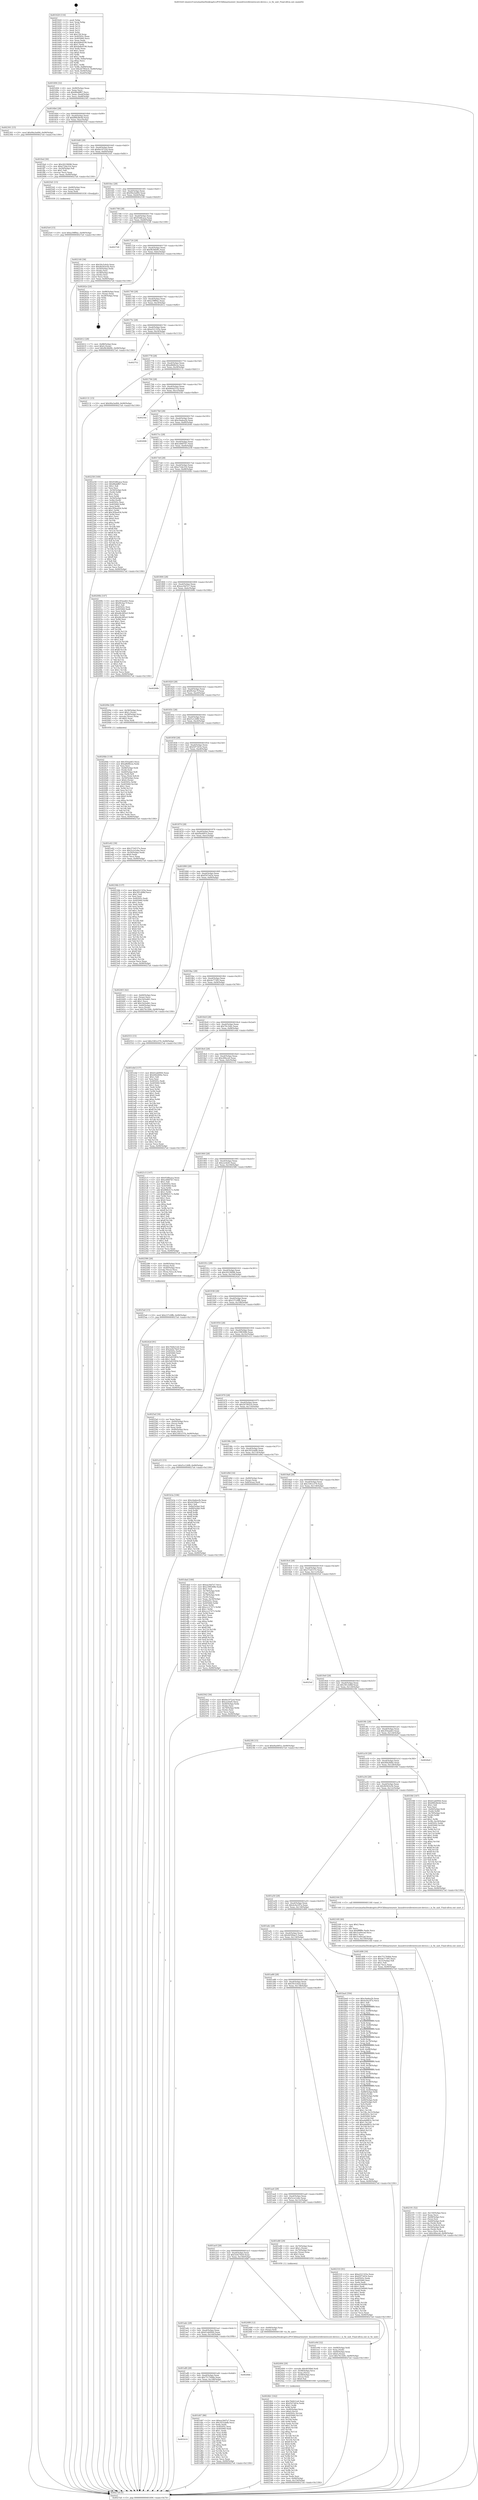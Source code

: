 digraph "0x401620" {
  label = "0x401620 (/mnt/c/Users/mathe/Desktop/tcc/POCII/binaries/extr_linuxdriversfirewirecore-device.c_is_fw_unit_Final-ollvm.out::main(0))"
  labelloc = "t"
  node[shape=record]

  Entry [label="",width=0.3,height=0.3,shape=circle,fillcolor=black,style=filled]
  "0x401694" [label="{
     0x401694 [32]\l
     | [instrs]\l
     &nbsp;&nbsp;0x401694 \<+6\>: mov -0x90(%rbp),%eax\l
     &nbsp;&nbsp;0x40169a \<+2\>: mov %eax,%ecx\l
     &nbsp;&nbsp;0x40169c \<+6\>: sub $0x88abff67,%ecx\l
     &nbsp;&nbsp;0x4016a2 \<+6\>: mov %eax,-0xa4(%rbp)\l
     &nbsp;&nbsp;0x4016a8 \<+6\>: mov %ecx,-0xa8(%rbp)\l
     &nbsp;&nbsp;0x4016ae \<+6\>: je 0000000000402301 \<main+0xce1\>\l
  }"]
  "0x402301" [label="{
     0x402301 [15]\l
     | [instrs]\l
     &nbsp;&nbsp;0x402301 \<+10\>: movl $0x90a3ed94,-0x90(%rbp)\l
     &nbsp;&nbsp;0x40230b \<+5\>: jmp 00000000004027a4 \<main+0x1184\>\l
  }"]
  "0x4016b4" [label="{
     0x4016b4 [28]\l
     | [instrs]\l
     &nbsp;&nbsp;0x4016b4 \<+5\>: jmp 00000000004016b9 \<main+0x99\>\l
     &nbsp;&nbsp;0x4016b9 \<+6\>: mov -0xa4(%rbp),%eax\l
     &nbsp;&nbsp;0x4016bf \<+5\>: sub $0x89628e4d,%eax\l
     &nbsp;&nbsp;0x4016c4 \<+6\>: mov %eax,-0xac(%rbp)\l
     &nbsp;&nbsp;0x4016ca \<+6\>: je 0000000000401fed \<main+0x9cd\>\l
  }"]
  Exit [label="",width=0.3,height=0.3,shape=circle,fillcolor=black,style=filled,peripheries=2]
  "0x401fed" [label="{
     0x401fed [30]\l
     | [instrs]\l
     &nbsp;&nbsp;0x401fed \<+5\>: mov $0x20239096,%eax\l
     &nbsp;&nbsp;0x401ff2 \<+5\>: mov $0xe72de316,%ecx\l
     &nbsp;&nbsp;0x401ff7 \<+3\>: mov -0x29(%rbp),%dl\l
     &nbsp;&nbsp;0x401ffa \<+3\>: test $0x1,%dl\l
     &nbsp;&nbsp;0x401ffd \<+3\>: cmovne %ecx,%eax\l
     &nbsp;&nbsp;0x402000 \<+6\>: mov %eax,-0x90(%rbp)\l
     &nbsp;&nbsp;0x402006 \<+5\>: jmp 00000000004027a4 \<main+0x1184\>\l
  }"]
  "0x4016d0" [label="{
     0x4016d0 [28]\l
     | [instrs]\l
     &nbsp;&nbsp;0x4016d0 \<+5\>: jmp 00000000004016d5 \<main+0xb5\>\l
     &nbsp;&nbsp;0x4016d5 \<+6\>: mov -0xa4(%rbp),%eax\l
     &nbsp;&nbsp;0x4016db \<+5\>: sub $0x8a1972c6,%eax\l
     &nbsp;&nbsp;0x4016e0 \<+6\>: mov %eax,-0xb0(%rbp)\l
     &nbsp;&nbsp;0x4016e6 \<+6\>: je 00000000004025d1 \<main+0xfb1\>\l
  }"]
  "0x4025e0" [label="{
     0x4025e0 [15]\l
     | [instrs]\l
     &nbsp;&nbsp;0x4025e0 \<+10\>: movl $0xa39ff9ac,-0x90(%rbp)\l
     &nbsp;&nbsp;0x4025ea \<+5\>: jmp 00000000004027a4 \<main+0x1184\>\l
  }"]
  "0x4025d1" [label="{
     0x4025d1 [15]\l
     | [instrs]\l
     &nbsp;&nbsp;0x4025d1 \<+4\>: mov -0x68(%rbp),%rax\l
     &nbsp;&nbsp;0x4025d5 \<+3\>: mov (%rax),%rax\l
     &nbsp;&nbsp;0x4025d8 \<+3\>: mov %rax,%rdi\l
     &nbsp;&nbsp;0x4025db \<+5\>: call 0000000000401030 \<free@plt\>\l
     | [calls]\l
     &nbsp;&nbsp;0x401030 \{1\} (unknown)\l
  }"]
  "0x4016ec" [label="{
     0x4016ec [28]\l
     | [instrs]\l
     &nbsp;&nbsp;0x4016ec \<+5\>: jmp 00000000004016f1 \<main+0xd1\>\l
     &nbsp;&nbsp;0x4016f1 \<+6\>: mov -0xa4(%rbp),%eax\l
     &nbsp;&nbsp;0x4016f7 \<+5\>: sub $0x90a3ed94,%eax\l
     &nbsp;&nbsp;0x4016fc \<+6\>: mov %eax,-0xb4(%rbp)\l
     &nbsp;&nbsp;0x401702 \<+6\>: je 0000000000402140 \<main+0xb20\>\l
  }"]
  "0x4025a0" [label="{
     0x4025a0 [15]\l
     | [instrs]\l
     &nbsp;&nbsp;0x4025a0 \<+10\>: movl $0x237c0ffb,-0x90(%rbp)\l
     &nbsp;&nbsp;0x4025aa \<+5\>: jmp 00000000004027a4 \<main+0x1184\>\l
  }"]
  "0x402140" [label="{
     0x402140 [36]\l
     | [instrs]\l
     &nbsp;&nbsp;0x402140 \<+5\>: mov $0x50c5c6cb,%eax\l
     &nbsp;&nbsp;0x402145 \<+5\>: mov $0x4b5b5e5b,%ecx\l
     &nbsp;&nbsp;0x40214a \<+4\>: mov -0x50(%rbp),%rdx\l
     &nbsp;&nbsp;0x40214e \<+2\>: mov (%rdx),%esi\l
     &nbsp;&nbsp;0x402150 \<+4\>: mov -0x58(%rbp),%rdx\l
     &nbsp;&nbsp;0x402154 \<+2\>: cmp (%rdx),%esi\l
     &nbsp;&nbsp;0x402156 \<+3\>: cmovl %ecx,%eax\l
     &nbsp;&nbsp;0x402159 \<+6\>: mov %eax,-0x90(%rbp)\l
     &nbsp;&nbsp;0x40215f \<+5\>: jmp 00000000004027a4 \<main+0x1184\>\l
  }"]
  "0x401708" [label="{
     0x401708 [28]\l
     | [instrs]\l
     &nbsp;&nbsp;0x401708 \<+5\>: jmp 000000000040170d \<main+0xed\>\l
     &nbsp;&nbsp;0x40170d \<+6\>: mov -0xa4(%rbp),%eax\l
     &nbsp;&nbsp;0x401713 \<+5\>: sub $0x93d8caca,%eax\l
     &nbsp;&nbsp;0x401718 \<+6\>: mov %eax,-0xb8(%rbp)\l
     &nbsp;&nbsp;0x40171e \<+6\>: je 0000000000402728 \<main+0x1108\>\l
  }"]
  "0x4024b1" [label="{
     0x4024b1 [162]\l
     | [instrs]\l
     &nbsp;&nbsp;0x4024b1 \<+5\>: mov $0x76d421e6,%esi\l
     &nbsp;&nbsp;0x4024b6 \<+5\>: mov $0xf547e63e,%edx\l
     &nbsp;&nbsp;0x4024bb \<+3\>: mov $0x1,%r8b\l
     &nbsp;&nbsp;0x4024be \<+3\>: xor %r9d,%r9d\l
     &nbsp;&nbsp;0x4024c1 \<+4\>: mov -0x40(%rbp),%rcx\l
     &nbsp;&nbsp;0x4024c5 \<+6\>: movl $0x0,(%rcx)\l
     &nbsp;&nbsp;0x4024cb \<+8\>: mov 0x40505c,%r10d\l
     &nbsp;&nbsp;0x4024d3 \<+8\>: mov 0x405060,%r11d\l
     &nbsp;&nbsp;0x4024db \<+4\>: sub $0x1,%r9d\l
     &nbsp;&nbsp;0x4024df \<+3\>: mov %r10d,%ebx\l
     &nbsp;&nbsp;0x4024e2 \<+3\>: add %r9d,%ebx\l
     &nbsp;&nbsp;0x4024e5 \<+4\>: imul %ebx,%r10d\l
     &nbsp;&nbsp;0x4024e9 \<+4\>: and $0x1,%r10d\l
     &nbsp;&nbsp;0x4024ed \<+4\>: cmp $0x0,%r10d\l
     &nbsp;&nbsp;0x4024f1 \<+4\>: sete %r14b\l
     &nbsp;&nbsp;0x4024f5 \<+4\>: cmp $0xa,%r11d\l
     &nbsp;&nbsp;0x4024f9 \<+4\>: setl %r15b\l
     &nbsp;&nbsp;0x4024fd \<+3\>: mov %r14b,%r12b\l
     &nbsp;&nbsp;0x402500 \<+4\>: xor $0xff,%r12b\l
     &nbsp;&nbsp;0x402504 \<+3\>: mov %r15b,%r13b\l
     &nbsp;&nbsp;0x402507 \<+4\>: xor $0xff,%r13b\l
     &nbsp;&nbsp;0x40250b \<+4\>: xor $0x0,%r8b\l
     &nbsp;&nbsp;0x40250f \<+3\>: mov %r12b,%cl\l
     &nbsp;&nbsp;0x402512 \<+3\>: and $0x0,%cl\l
     &nbsp;&nbsp;0x402515 \<+3\>: and %r8b,%r14b\l
     &nbsp;&nbsp;0x402518 \<+3\>: mov %r13b,%dil\l
     &nbsp;&nbsp;0x40251b \<+4\>: and $0x0,%dil\l
     &nbsp;&nbsp;0x40251f \<+3\>: and %r8b,%r15b\l
     &nbsp;&nbsp;0x402522 \<+3\>: or %r14b,%cl\l
     &nbsp;&nbsp;0x402525 \<+3\>: or %r15b,%dil\l
     &nbsp;&nbsp;0x402528 \<+3\>: xor %dil,%cl\l
     &nbsp;&nbsp;0x40252b \<+3\>: or %r13b,%r12b\l
     &nbsp;&nbsp;0x40252e \<+4\>: xor $0xff,%r12b\l
     &nbsp;&nbsp;0x402532 \<+4\>: or $0x0,%r8b\l
     &nbsp;&nbsp;0x402536 \<+3\>: and %r8b,%r12b\l
     &nbsp;&nbsp;0x402539 \<+3\>: or %r12b,%cl\l
     &nbsp;&nbsp;0x40253c \<+3\>: test $0x1,%cl\l
     &nbsp;&nbsp;0x40253f \<+3\>: cmovne %edx,%esi\l
     &nbsp;&nbsp;0x402542 \<+6\>: mov %esi,-0x90(%rbp)\l
     &nbsp;&nbsp;0x402548 \<+6\>: mov %eax,-0x154(%rbp)\l
     &nbsp;&nbsp;0x40254e \<+5\>: jmp 00000000004027a4 \<main+0x1184\>\l
  }"]
  "0x402728" [label="{
     0x402728\l
  }", style=dashed]
  "0x401724" [label="{
     0x401724 [28]\l
     | [instrs]\l
     &nbsp;&nbsp;0x401724 \<+5\>: jmp 0000000000401729 \<main+0x109\>\l
     &nbsp;&nbsp;0x401729 \<+6\>: mov -0xa4(%rbp),%eax\l
     &nbsp;&nbsp;0x40172f \<+5\>: sub $0x9b36b9fc,%eax\l
     &nbsp;&nbsp;0x401734 \<+6\>: mov %eax,-0xbc(%rbp)\l
     &nbsp;&nbsp;0x40173a \<+6\>: je 000000000040262e \<main+0x100e\>\l
  }"]
  "0x402494" [label="{
     0x402494 [29]\l
     | [instrs]\l
     &nbsp;&nbsp;0x402494 \<+10\>: movabs $0x4030b6,%rdi\l
     &nbsp;&nbsp;0x40249e \<+4\>: mov -0x48(%rbp),%rcx\l
     &nbsp;&nbsp;0x4024a2 \<+2\>: mov %eax,(%rcx)\l
     &nbsp;&nbsp;0x4024a4 \<+4\>: mov -0x48(%rbp),%rcx\l
     &nbsp;&nbsp;0x4024a8 \<+2\>: mov (%rcx),%esi\l
     &nbsp;&nbsp;0x4024aa \<+2\>: mov $0x0,%al\l
     &nbsp;&nbsp;0x4024ac \<+5\>: call 0000000000401040 \<printf@plt\>\l
     | [calls]\l
     &nbsp;&nbsp;0x401040 \{1\} (unknown)\l
  }"]
  "0x40262e" [label="{
     0x40262e [24]\l
     | [instrs]\l
     &nbsp;&nbsp;0x40262e \<+7\>: mov -0x88(%rbp),%rax\l
     &nbsp;&nbsp;0x402635 \<+2\>: mov (%rax),%eax\l
     &nbsp;&nbsp;0x402637 \<+4\>: lea -0x28(%rbp),%rsp\l
     &nbsp;&nbsp;0x40263b \<+1\>: pop %rbx\l
     &nbsp;&nbsp;0x40263c \<+2\>: pop %r12\l
     &nbsp;&nbsp;0x40263e \<+2\>: pop %r13\l
     &nbsp;&nbsp;0x402640 \<+2\>: pop %r14\l
     &nbsp;&nbsp;0x402642 \<+2\>: pop %r15\l
     &nbsp;&nbsp;0x402644 \<+1\>: pop %rbp\l
     &nbsp;&nbsp;0x402645 \<+1\>: ret\l
  }"]
  "0x401740" [label="{
     0x401740 [28]\l
     | [instrs]\l
     &nbsp;&nbsp;0x401740 \<+5\>: jmp 0000000000401745 \<main+0x125\>\l
     &nbsp;&nbsp;0x401745 \<+6\>: mov -0xa4(%rbp),%eax\l
     &nbsp;&nbsp;0x40174b \<+5\>: sub $0xa39ff9ac,%eax\l
     &nbsp;&nbsp;0x401750 \<+6\>: mov %eax,-0xc0(%rbp)\l
     &nbsp;&nbsp;0x401756 \<+6\>: je 0000000000402612 \<main+0xff2\>\l
  }"]
  "0x402191" [label="{
     0x402191 [52]\l
     | [instrs]\l
     &nbsp;&nbsp;0x402191 \<+6\>: mov -0x150(%rbp),%ecx\l
     &nbsp;&nbsp;0x402197 \<+3\>: imul %eax,%ecx\l
     &nbsp;&nbsp;0x40219a \<+4\>: mov -0x68(%rbp),%rsi\l
     &nbsp;&nbsp;0x40219e \<+3\>: mov (%rsi),%rsi\l
     &nbsp;&nbsp;0x4021a1 \<+4\>: mov -0x60(%rbp),%rdi\l
     &nbsp;&nbsp;0x4021a5 \<+3\>: movslq (%rdi),%rdi\l
     &nbsp;&nbsp;0x4021a8 \<+4\>: mov (%rsi,%rdi,8),%rsi\l
     &nbsp;&nbsp;0x4021ac \<+4\>: mov -0x50(%rbp),%rdi\l
     &nbsp;&nbsp;0x4021b0 \<+3\>: movslq (%rdi),%rdi\l
     &nbsp;&nbsp;0x4021b3 \<+3\>: mov %ecx,(%rsi,%rdi,4)\l
     &nbsp;&nbsp;0x4021b6 \<+10\>: movl $0xc89ece6,-0x90(%rbp)\l
     &nbsp;&nbsp;0x4021c0 \<+5\>: jmp 00000000004027a4 \<main+0x1184\>\l
  }"]
  "0x402612" [label="{
     0x402612 [28]\l
     | [instrs]\l
     &nbsp;&nbsp;0x402612 \<+7\>: mov -0x88(%rbp),%rax\l
     &nbsp;&nbsp;0x402619 \<+6\>: movl $0x0,(%rax)\l
     &nbsp;&nbsp;0x40261f \<+10\>: movl $0x9b36b9fc,-0x90(%rbp)\l
     &nbsp;&nbsp;0x402629 \<+5\>: jmp 00000000004027a4 \<main+0x1184\>\l
  }"]
  "0x40175c" [label="{
     0x40175c [28]\l
     | [instrs]\l
     &nbsp;&nbsp;0x40175c \<+5\>: jmp 0000000000401761 \<main+0x141\>\l
     &nbsp;&nbsp;0x401761 \<+6\>: mov -0xa4(%rbp),%eax\l
     &nbsp;&nbsp;0x401767 \<+5\>: sub $0xa521325e,%eax\l
     &nbsp;&nbsp;0x40176c \<+6\>: mov %eax,-0xc4(%rbp)\l
     &nbsp;&nbsp;0x401772 \<+6\>: je 0000000000402752 \<main+0x1132\>\l
  }"]
  "0x402169" [label="{
     0x402169 [40]\l
     | [instrs]\l
     &nbsp;&nbsp;0x402169 \<+5\>: mov $0x2,%ecx\l
     &nbsp;&nbsp;0x40216e \<+1\>: cltd\l
     &nbsp;&nbsp;0x40216f \<+2\>: idiv %ecx\l
     &nbsp;&nbsp;0x402171 \<+6\>: imul $0xfffffffe,%edx,%ecx\l
     &nbsp;&nbsp;0x402177 \<+6\>: add $0x3ca0ecad,%ecx\l
     &nbsp;&nbsp;0x40217d \<+3\>: add $0x1,%ecx\l
     &nbsp;&nbsp;0x402180 \<+6\>: sub $0x3ca0ecad,%ecx\l
     &nbsp;&nbsp;0x402186 \<+6\>: mov %ecx,-0x150(%rbp)\l
     &nbsp;&nbsp;0x40218c \<+5\>: call 0000000000401160 \<next_i\>\l
     | [calls]\l
     &nbsp;&nbsp;0x401160 \{1\} (/mnt/c/Users/mathe/Desktop/tcc/POCII/binaries/extr_linuxdriversfirewirecore-device.c_is_fw_unit_Final-ollvm.out::next_i)\l
  }"]
  "0x402752" [label="{
     0x402752\l
  }", style=dashed]
  "0x401778" [label="{
     0x401778 [28]\l
     | [instrs]\l
     &nbsp;&nbsp;0x401778 \<+5\>: jmp 000000000040177d \<main+0x15d\>\l
     &nbsp;&nbsp;0x40177d \<+6\>: mov -0xa4(%rbp),%eax\l
     &nbsp;&nbsp;0x401783 \<+5\>: sub $0xa8b8fe2a,%eax\l
     &nbsp;&nbsp;0x401788 \<+6\>: mov %eax,-0xc8(%rbp)\l
     &nbsp;&nbsp;0x40178e \<+6\>: je 0000000000402131 \<main+0xb11\>\l
  }"]
  "0x4020bb" [label="{
     0x4020bb [118]\l
     | [instrs]\l
     &nbsp;&nbsp;0x4020bb \<+5\>: mov $0x3f3ead43,%ecx\l
     &nbsp;&nbsp;0x4020c0 \<+5\>: mov $0xa8b8fe2a,%edx\l
     &nbsp;&nbsp;0x4020c5 \<+2\>: xor %esi,%esi\l
     &nbsp;&nbsp;0x4020c7 \<+4\>: mov -0x68(%rbp),%rdi\l
     &nbsp;&nbsp;0x4020cb \<+3\>: mov (%rdi),%rdi\l
     &nbsp;&nbsp;0x4020ce \<+4\>: mov -0x60(%rbp),%r8\l
     &nbsp;&nbsp;0x4020d2 \<+3\>: movslq (%r8),%r8\l
     &nbsp;&nbsp;0x4020d5 \<+4\>: mov %rax,(%rdi,%r8,8)\l
     &nbsp;&nbsp;0x4020d9 \<+4\>: mov -0x50(%rbp),%rax\l
     &nbsp;&nbsp;0x4020dd \<+6\>: movl $0x0,(%rax)\l
     &nbsp;&nbsp;0x4020e3 \<+8\>: mov 0x40505c,%r9d\l
     &nbsp;&nbsp;0x4020eb \<+8\>: mov 0x405060,%r10d\l
     &nbsp;&nbsp;0x4020f3 \<+3\>: sub $0x1,%esi\l
     &nbsp;&nbsp;0x4020f6 \<+3\>: mov %r9d,%r11d\l
     &nbsp;&nbsp;0x4020f9 \<+3\>: add %esi,%r11d\l
     &nbsp;&nbsp;0x4020fc \<+4\>: imul %r11d,%r9d\l
     &nbsp;&nbsp;0x402100 \<+4\>: and $0x1,%r9d\l
     &nbsp;&nbsp;0x402104 \<+4\>: cmp $0x0,%r9d\l
     &nbsp;&nbsp;0x402108 \<+3\>: sete %bl\l
     &nbsp;&nbsp;0x40210b \<+4\>: cmp $0xa,%r10d\l
     &nbsp;&nbsp;0x40210f \<+4\>: setl %r14b\l
     &nbsp;&nbsp;0x402113 \<+3\>: mov %bl,%r15b\l
     &nbsp;&nbsp;0x402116 \<+3\>: and %r14b,%r15b\l
     &nbsp;&nbsp;0x402119 \<+3\>: xor %r14b,%bl\l
     &nbsp;&nbsp;0x40211c \<+3\>: or %bl,%r15b\l
     &nbsp;&nbsp;0x40211f \<+4\>: test $0x1,%r15b\l
     &nbsp;&nbsp;0x402123 \<+3\>: cmovne %edx,%ecx\l
     &nbsp;&nbsp;0x402126 \<+6\>: mov %ecx,-0x90(%rbp)\l
     &nbsp;&nbsp;0x40212c \<+5\>: jmp 00000000004027a4 \<main+0x1184\>\l
  }"]
  "0x402131" [label="{
     0x402131 [15]\l
     | [instrs]\l
     &nbsp;&nbsp;0x402131 \<+10\>: movl $0x90a3ed94,-0x90(%rbp)\l
     &nbsp;&nbsp;0x40213b \<+5\>: jmp 00000000004027a4 \<main+0x1184\>\l
  }"]
  "0x401794" [label="{
     0x401794 [28]\l
     | [instrs]\l
     &nbsp;&nbsp;0x401794 \<+5\>: jmp 0000000000401799 \<main+0x179\>\l
     &nbsp;&nbsp;0x401799 \<+6\>: mov -0xa4(%rbp),%eax\l
     &nbsp;&nbsp;0x40179f \<+5\>: sub $0xb6eb251b,%eax\l
     &nbsp;&nbsp;0x4017a4 \<+6\>: mov %eax,-0xcc(%rbp)\l
     &nbsp;&nbsp;0x4017aa \<+6\>: je 00000000004025fe \<main+0xfde\>\l
  }"]
  "0x401e9d" [label="{
     0x401e9d [32]\l
     | [instrs]\l
     &nbsp;&nbsp;0x401e9d \<+4\>: mov -0x68(%rbp),%rdi\l
     &nbsp;&nbsp;0x401ea1 \<+3\>: mov %rax,(%rdi)\l
     &nbsp;&nbsp;0x401ea4 \<+4\>: mov -0x60(%rbp),%rax\l
     &nbsp;&nbsp;0x401ea8 \<+6\>: movl $0x0,(%rax)\l
     &nbsp;&nbsp;0x401eae \<+10\>: movl $0x70c1b9c,-0x90(%rbp)\l
     &nbsp;&nbsp;0x401eb8 \<+5\>: jmp 00000000004027a4 \<main+0x1184\>\l
  }"]
  "0x4025fe" [label="{
     0x4025fe\l
  }", style=dashed]
  "0x4017b0" [label="{
     0x4017b0 [28]\l
     | [instrs]\l
     &nbsp;&nbsp;0x4017b0 \<+5\>: jmp 00000000004017b5 \<main+0x195\>\l
     &nbsp;&nbsp;0x4017b5 \<+6\>: mov -0xa4(%rbp),%eax\l
     &nbsp;&nbsp;0x4017bb \<+5\>: sub $0xc0adea2b,%eax\l
     &nbsp;&nbsp;0x4017c0 \<+6\>: mov %eax,-0xd0(%rbp)\l
     &nbsp;&nbsp;0x4017c6 \<+6\>: je 0000000000402646 \<main+0x1026\>\l
  }"]
  "0x401dad" [label="{
     0x401dad [166]\l
     | [instrs]\l
     &nbsp;&nbsp;0x401dad \<+5\>: mov $0xea34d7e7,%ecx\l
     &nbsp;&nbsp;0x401db2 \<+5\>: mov $0x2398308b,%edx\l
     &nbsp;&nbsp;0x401db7 \<+3\>: mov $0x1,%sil\l
     &nbsp;&nbsp;0x401dba \<+4\>: mov -0x78(%rbp),%rdi\l
     &nbsp;&nbsp;0x401dbe \<+2\>: mov %eax,(%rdi)\l
     &nbsp;&nbsp;0x401dc0 \<+4\>: mov -0x78(%rbp),%rdi\l
     &nbsp;&nbsp;0x401dc4 \<+2\>: mov (%rdi),%eax\l
     &nbsp;&nbsp;0x401dc6 \<+3\>: mov %eax,-0x30(%rbp)\l
     &nbsp;&nbsp;0x401dc9 \<+7\>: mov 0x40505c,%eax\l
     &nbsp;&nbsp;0x401dd0 \<+8\>: mov 0x405060,%r8d\l
     &nbsp;&nbsp;0x401dd8 \<+3\>: mov %eax,%r9d\l
     &nbsp;&nbsp;0x401ddb \<+7\>: add $0xccc27473,%r9d\l
     &nbsp;&nbsp;0x401de2 \<+4\>: sub $0x1,%r9d\l
     &nbsp;&nbsp;0x401de6 \<+7\>: sub $0xccc27473,%r9d\l
     &nbsp;&nbsp;0x401ded \<+4\>: imul %r9d,%eax\l
     &nbsp;&nbsp;0x401df1 \<+3\>: and $0x1,%eax\l
     &nbsp;&nbsp;0x401df4 \<+3\>: cmp $0x0,%eax\l
     &nbsp;&nbsp;0x401df7 \<+4\>: sete %r10b\l
     &nbsp;&nbsp;0x401dfb \<+4\>: cmp $0xa,%r8d\l
     &nbsp;&nbsp;0x401dff \<+4\>: setl %r11b\l
     &nbsp;&nbsp;0x401e03 \<+3\>: mov %r10b,%bl\l
     &nbsp;&nbsp;0x401e06 \<+3\>: xor $0xff,%bl\l
     &nbsp;&nbsp;0x401e09 \<+3\>: mov %r11b,%r14b\l
     &nbsp;&nbsp;0x401e0c \<+4\>: xor $0xff,%r14b\l
     &nbsp;&nbsp;0x401e10 \<+4\>: xor $0x1,%sil\l
     &nbsp;&nbsp;0x401e14 \<+3\>: mov %bl,%r15b\l
     &nbsp;&nbsp;0x401e17 \<+4\>: and $0xff,%r15b\l
     &nbsp;&nbsp;0x401e1b \<+3\>: and %sil,%r10b\l
     &nbsp;&nbsp;0x401e1e \<+3\>: mov %r14b,%r12b\l
     &nbsp;&nbsp;0x401e21 \<+4\>: and $0xff,%r12b\l
     &nbsp;&nbsp;0x401e25 \<+3\>: and %sil,%r11b\l
     &nbsp;&nbsp;0x401e28 \<+3\>: or %r10b,%r15b\l
     &nbsp;&nbsp;0x401e2b \<+3\>: or %r11b,%r12b\l
     &nbsp;&nbsp;0x401e2e \<+3\>: xor %r12b,%r15b\l
     &nbsp;&nbsp;0x401e31 \<+3\>: or %r14b,%bl\l
     &nbsp;&nbsp;0x401e34 \<+3\>: xor $0xff,%bl\l
     &nbsp;&nbsp;0x401e37 \<+4\>: or $0x1,%sil\l
     &nbsp;&nbsp;0x401e3b \<+3\>: and %sil,%bl\l
     &nbsp;&nbsp;0x401e3e \<+3\>: or %bl,%r15b\l
     &nbsp;&nbsp;0x401e41 \<+4\>: test $0x1,%r15b\l
     &nbsp;&nbsp;0x401e45 \<+3\>: cmovne %edx,%ecx\l
     &nbsp;&nbsp;0x401e48 \<+6\>: mov %ecx,-0x90(%rbp)\l
     &nbsp;&nbsp;0x401e4e \<+5\>: jmp 00000000004027a4 \<main+0x1184\>\l
  }"]
  "0x402646" [label="{
     0x402646\l
  }", style=dashed]
  "0x4017cc" [label="{
     0x4017cc [28]\l
     | [instrs]\l
     &nbsp;&nbsp;0x4017cc \<+5\>: jmp 00000000004017d1 \<main+0x1b1\>\l
     &nbsp;&nbsp;0x4017d1 \<+6\>: mov -0xa4(%rbp),%eax\l
     &nbsp;&nbsp;0x4017d7 \<+5\>: sub $0xcd46f7b7,%eax\l
     &nbsp;&nbsp;0x4017dc \<+6\>: mov %eax,-0xd4(%rbp)\l
     &nbsp;&nbsp;0x4017e2 \<+6\>: je 0000000000402258 \<main+0xc38\>\l
  }"]
  "0x401b14" [label="{
     0x401b14\l
  }", style=dashed]
  "0x402258" [label="{
     0x402258 [169]\l
     | [instrs]\l
     &nbsp;&nbsp;0x402258 \<+5\>: mov $0x93d8caca,%eax\l
     &nbsp;&nbsp;0x40225d \<+5\>: mov $0x88abff67,%ecx\l
     &nbsp;&nbsp;0x402262 \<+2\>: mov $0x1,%dl\l
     &nbsp;&nbsp;0x402264 \<+2\>: xor %esi,%esi\l
     &nbsp;&nbsp;0x402266 \<+4\>: mov -0x50(%rbp),%rdi\l
     &nbsp;&nbsp;0x40226a \<+3\>: mov (%rdi),%r8d\l
     &nbsp;&nbsp;0x40226d \<+3\>: sub $0x1,%esi\l
     &nbsp;&nbsp;0x402270 \<+3\>: sub %esi,%r8d\l
     &nbsp;&nbsp;0x402273 \<+4\>: mov -0x50(%rbp),%rdi\l
     &nbsp;&nbsp;0x402277 \<+3\>: mov %r8d,(%rdi)\l
     &nbsp;&nbsp;0x40227a \<+7\>: mov 0x40505c,%esi\l
     &nbsp;&nbsp;0x402281 \<+8\>: mov 0x405060,%r8d\l
     &nbsp;&nbsp;0x402289 \<+3\>: mov %esi,%r9d\l
     &nbsp;&nbsp;0x40228c \<+7\>: sub $0x3f5ba456,%r9d\l
     &nbsp;&nbsp;0x402293 \<+4\>: sub $0x1,%r9d\l
     &nbsp;&nbsp;0x402297 \<+7\>: add $0x3f5ba456,%r9d\l
     &nbsp;&nbsp;0x40229e \<+4\>: imul %r9d,%esi\l
     &nbsp;&nbsp;0x4022a2 \<+3\>: and $0x1,%esi\l
     &nbsp;&nbsp;0x4022a5 \<+3\>: cmp $0x0,%esi\l
     &nbsp;&nbsp;0x4022a8 \<+4\>: sete %r10b\l
     &nbsp;&nbsp;0x4022ac \<+4\>: cmp $0xa,%r8d\l
     &nbsp;&nbsp;0x4022b0 \<+4\>: setl %r11b\l
     &nbsp;&nbsp;0x4022b4 \<+3\>: mov %r10b,%bl\l
     &nbsp;&nbsp;0x4022b7 \<+3\>: xor $0xff,%bl\l
     &nbsp;&nbsp;0x4022ba \<+3\>: mov %r11b,%r14b\l
     &nbsp;&nbsp;0x4022bd \<+4\>: xor $0xff,%r14b\l
     &nbsp;&nbsp;0x4022c1 \<+3\>: xor $0x1,%dl\l
     &nbsp;&nbsp;0x4022c4 \<+3\>: mov %bl,%r15b\l
     &nbsp;&nbsp;0x4022c7 \<+4\>: and $0xff,%r15b\l
     &nbsp;&nbsp;0x4022cb \<+3\>: and %dl,%r10b\l
     &nbsp;&nbsp;0x4022ce \<+3\>: mov %r14b,%r12b\l
     &nbsp;&nbsp;0x4022d1 \<+4\>: and $0xff,%r12b\l
     &nbsp;&nbsp;0x4022d5 \<+3\>: and %dl,%r11b\l
     &nbsp;&nbsp;0x4022d8 \<+3\>: or %r10b,%r15b\l
     &nbsp;&nbsp;0x4022db \<+3\>: or %r11b,%r12b\l
     &nbsp;&nbsp;0x4022de \<+3\>: xor %r12b,%r15b\l
     &nbsp;&nbsp;0x4022e1 \<+3\>: or %r14b,%bl\l
     &nbsp;&nbsp;0x4022e4 \<+3\>: xor $0xff,%bl\l
     &nbsp;&nbsp;0x4022e7 \<+3\>: or $0x1,%dl\l
     &nbsp;&nbsp;0x4022ea \<+2\>: and %dl,%bl\l
     &nbsp;&nbsp;0x4022ec \<+3\>: or %bl,%r15b\l
     &nbsp;&nbsp;0x4022ef \<+4\>: test $0x1,%r15b\l
     &nbsp;&nbsp;0x4022f3 \<+3\>: cmovne %ecx,%eax\l
     &nbsp;&nbsp;0x4022f6 \<+6\>: mov %eax,-0x90(%rbp)\l
     &nbsp;&nbsp;0x4022fc \<+5\>: jmp 00000000004027a4 \<main+0x1184\>\l
  }"]
  "0x4017e8" [label="{
     0x4017e8 [28]\l
     | [instrs]\l
     &nbsp;&nbsp;0x4017e8 \<+5\>: jmp 00000000004017ed \<main+0x1cd\>\l
     &nbsp;&nbsp;0x4017ed \<+6\>: mov -0xa4(%rbp),%eax\l
     &nbsp;&nbsp;0x4017f3 \<+5\>: sub $0xe72de316,%eax\l
     &nbsp;&nbsp;0x4017f8 \<+6\>: mov %eax,-0xd8(%rbp)\l
     &nbsp;&nbsp;0x4017fe \<+6\>: je 000000000040200b \<main+0x9eb\>\l
  }"]
  "0x401d47" [label="{
     0x401d47 [86]\l
     | [instrs]\l
     &nbsp;&nbsp;0x401d47 \<+5\>: mov $0xea34d7e7,%eax\l
     &nbsp;&nbsp;0x401d4c \<+5\>: mov $0x3032abfb,%ecx\l
     &nbsp;&nbsp;0x401d51 \<+2\>: xor %edx,%edx\l
     &nbsp;&nbsp;0x401d53 \<+7\>: mov 0x40505c,%esi\l
     &nbsp;&nbsp;0x401d5a \<+7\>: mov 0x405060,%edi\l
     &nbsp;&nbsp;0x401d61 \<+3\>: sub $0x1,%edx\l
     &nbsp;&nbsp;0x401d64 \<+3\>: mov %esi,%r8d\l
     &nbsp;&nbsp;0x401d67 \<+3\>: add %edx,%r8d\l
     &nbsp;&nbsp;0x401d6a \<+4\>: imul %r8d,%esi\l
     &nbsp;&nbsp;0x401d6e \<+3\>: and $0x1,%esi\l
     &nbsp;&nbsp;0x401d71 \<+3\>: cmp $0x0,%esi\l
     &nbsp;&nbsp;0x401d74 \<+4\>: sete %r9b\l
     &nbsp;&nbsp;0x401d78 \<+3\>: cmp $0xa,%edi\l
     &nbsp;&nbsp;0x401d7b \<+4\>: setl %r10b\l
     &nbsp;&nbsp;0x401d7f \<+3\>: mov %r9b,%r11b\l
     &nbsp;&nbsp;0x401d82 \<+3\>: and %r10b,%r11b\l
     &nbsp;&nbsp;0x401d85 \<+3\>: xor %r10b,%r9b\l
     &nbsp;&nbsp;0x401d88 \<+3\>: or %r9b,%r11b\l
     &nbsp;&nbsp;0x401d8b \<+4\>: test $0x1,%r11b\l
     &nbsp;&nbsp;0x401d8f \<+3\>: cmovne %ecx,%eax\l
     &nbsp;&nbsp;0x401d92 \<+6\>: mov %eax,-0x90(%rbp)\l
     &nbsp;&nbsp;0x401d98 \<+5\>: jmp 00000000004027a4 \<main+0x1184\>\l
  }"]
  "0x40200b" [label="{
     0x40200b [147]\l
     | [instrs]\l
     &nbsp;&nbsp;0x40200b \<+5\>: mov $0x3f3ead43,%eax\l
     &nbsp;&nbsp;0x402010 \<+5\>: mov $0xf0c4ac7f,%ecx\l
     &nbsp;&nbsp;0x402015 \<+2\>: mov $0x1,%dl\l
     &nbsp;&nbsp;0x402017 \<+7\>: mov 0x40505c,%esi\l
     &nbsp;&nbsp;0x40201e \<+7\>: mov 0x405060,%edi\l
     &nbsp;&nbsp;0x402025 \<+3\>: mov %esi,%r8d\l
     &nbsp;&nbsp;0x402028 \<+7\>: add $0xddc485a5,%r8d\l
     &nbsp;&nbsp;0x40202f \<+4\>: sub $0x1,%r8d\l
     &nbsp;&nbsp;0x402033 \<+7\>: sub $0xddc485a5,%r8d\l
     &nbsp;&nbsp;0x40203a \<+4\>: imul %r8d,%esi\l
     &nbsp;&nbsp;0x40203e \<+3\>: and $0x1,%esi\l
     &nbsp;&nbsp;0x402041 \<+3\>: cmp $0x0,%esi\l
     &nbsp;&nbsp;0x402044 \<+4\>: sete %r9b\l
     &nbsp;&nbsp;0x402048 \<+3\>: cmp $0xa,%edi\l
     &nbsp;&nbsp;0x40204b \<+4\>: setl %r10b\l
     &nbsp;&nbsp;0x40204f \<+3\>: mov %r9b,%r11b\l
     &nbsp;&nbsp;0x402052 \<+4\>: xor $0xff,%r11b\l
     &nbsp;&nbsp;0x402056 \<+3\>: mov %r10b,%bl\l
     &nbsp;&nbsp;0x402059 \<+3\>: xor $0xff,%bl\l
     &nbsp;&nbsp;0x40205c \<+3\>: xor $0x1,%dl\l
     &nbsp;&nbsp;0x40205f \<+3\>: mov %r11b,%r14b\l
     &nbsp;&nbsp;0x402062 \<+4\>: and $0xff,%r14b\l
     &nbsp;&nbsp;0x402066 \<+3\>: and %dl,%r9b\l
     &nbsp;&nbsp;0x402069 \<+3\>: mov %bl,%r15b\l
     &nbsp;&nbsp;0x40206c \<+4\>: and $0xff,%r15b\l
     &nbsp;&nbsp;0x402070 \<+3\>: and %dl,%r10b\l
     &nbsp;&nbsp;0x402073 \<+3\>: or %r9b,%r14b\l
     &nbsp;&nbsp;0x402076 \<+3\>: or %r10b,%r15b\l
     &nbsp;&nbsp;0x402079 \<+3\>: xor %r15b,%r14b\l
     &nbsp;&nbsp;0x40207c \<+3\>: or %bl,%r11b\l
     &nbsp;&nbsp;0x40207f \<+4\>: xor $0xff,%r11b\l
     &nbsp;&nbsp;0x402083 \<+3\>: or $0x1,%dl\l
     &nbsp;&nbsp;0x402086 \<+3\>: and %dl,%r11b\l
     &nbsp;&nbsp;0x402089 \<+3\>: or %r11b,%r14b\l
     &nbsp;&nbsp;0x40208c \<+4\>: test $0x1,%r14b\l
     &nbsp;&nbsp;0x402090 \<+3\>: cmovne %ecx,%eax\l
     &nbsp;&nbsp;0x402093 \<+6\>: mov %eax,-0x90(%rbp)\l
     &nbsp;&nbsp;0x402099 \<+5\>: jmp 00000000004027a4 \<main+0x1184\>\l
  }"]
  "0x401804" [label="{
     0x401804 [28]\l
     | [instrs]\l
     &nbsp;&nbsp;0x401804 \<+5\>: jmp 0000000000401809 \<main+0x1e9\>\l
     &nbsp;&nbsp;0x401809 \<+6\>: mov -0xa4(%rbp),%eax\l
     &nbsp;&nbsp;0x40180f \<+5\>: sub $0xea34d7e7,%eax\l
     &nbsp;&nbsp;0x401814 \<+6\>: mov %eax,-0xdc(%rbp)\l
     &nbsp;&nbsp;0x40181a \<+6\>: je 000000000040268b \<main+0x106b\>\l
  }"]
  "0x401af8" [label="{
     0x401af8 [28]\l
     | [instrs]\l
     &nbsp;&nbsp;0x401af8 \<+5\>: jmp 0000000000401afd \<main+0x4dd\>\l
     &nbsp;&nbsp;0x401afd \<+6\>: mov -0xa4(%rbp),%eax\l
     &nbsp;&nbsp;0x401b03 \<+5\>: sub $0x751764bb,%eax\l
     &nbsp;&nbsp;0x401b08 \<+6\>: mov %eax,-0x148(%rbp)\l
     &nbsp;&nbsp;0x401b0e \<+6\>: je 0000000000401d47 \<main+0x727\>\l
  }"]
  "0x40268b" [label="{
     0x40268b\l
  }", style=dashed]
  "0x401820" [label="{
     0x401820 [28]\l
     | [instrs]\l
     &nbsp;&nbsp;0x401820 \<+5\>: jmp 0000000000401825 \<main+0x205\>\l
     &nbsp;&nbsp;0x401825 \<+6\>: mov -0xa4(%rbp),%eax\l
     &nbsp;&nbsp;0x40182b \<+5\>: sub $0xf0c4ac7f,%eax\l
     &nbsp;&nbsp;0x401830 \<+6\>: mov %eax,-0xe0(%rbp)\l
     &nbsp;&nbsp;0x401836 \<+6\>: je 000000000040209e \<main+0xa7e\>\l
  }"]
  "0x4026bb" [label="{
     0x4026bb\l
  }", style=dashed]
  "0x40209e" [label="{
     0x40209e [29]\l
     | [instrs]\l
     &nbsp;&nbsp;0x40209e \<+4\>: mov -0x58(%rbp),%rax\l
     &nbsp;&nbsp;0x4020a2 \<+6\>: movl $0x1,(%rax)\l
     &nbsp;&nbsp;0x4020a8 \<+4\>: mov -0x58(%rbp),%rax\l
     &nbsp;&nbsp;0x4020ac \<+3\>: movslq (%rax),%rax\l
     &nbsp;&nbsp;0x4020af \<+4\>: shl $0x2,%rax\l
     &nbsp;&nbsp;0x4020b3 \<+3\>: mov %rax,%rdi\l
     &nbsp;&nbsp;0x4020b6 \<+5\>: call 0000000000401050 \<malloc@plt\>\l
     | [calls]\l
     &nbsp;&nbsp;0x401050 \{1\} (unknown)\l
  }"]
  "0x40183c" [label="{
     0x40183c [28]\l
     | [instrs]\l
     &nbsp;&nbsp;0x40183c \<+5\>: jmp 0000000000401841 \<main+0x221\>\l
     &nbsp;&nbsp;0x401841 \<+6\>: mov -0xa4(%rbp),%eax\l
     &nbsp;&nbsp;0x401847 \<+5\>: sub $0xf1e126f8,%eax\l
     &nbsp;&nbsp;0x40184c \<+6\>: mov %eax,-0xe4(%rbp)\l
     &nbsp;&nbsp;0x401852 \<+6\>: je 0000000000401e62 \<main+0x842\>\l
  }"]
  "0x401adc" [label="{
     0x401adc [28]\l
     | [instrs]\l
     &nbsp;&nbsp;0x401adc \<+5\>: jmp 0000000000401ae1 \<main+0x4c1\>\l
     &nbsp;&nbsp;0x401ae1 \<+6\>: mov -0xa4(%rbp),%eax\l
     &nbsp;&nbsp;0x401ae7 \<+5\>: sub $0x61ab0944,%eax\l
     &nbsp;&nbsp;0x401aec \<+6\>: mov %eax,-0x144(%rbp)\l
     &nbsp;&nbsp;0x401af2 \<+6\>: je 00000000004026bb \<main+0x109b\>\l
  }"]
  "0x401e62" [label="{
     0x401e62 [30]\l
     | [instrs]\l
     &nbsp;&nbsp;0x401e62 \<+5\>: mov $0x372d157e,%eax\l
     &nbsp;&nbsp;0x401e67 \<+5\>: mov $0x5cce1ebe,%ecx\l
     &nbsp;&nbsp;0x401e6c \<+3\>: mov -0x30(%rbp),%edx\l
     &nbsp;&nbsp;0x401e6f \<+3\>: cmp $0x0,%edx\l
     &nbsp;&nbsp;0x401e72 \<+3\>: cmove %ecx,%eax\l
     &nbsp;&nbsp;0x401e75 \<+6\>: mov %eax,-0x90(%rbp)\l
     &nbsp;&nbsp;0x401e7b \<+5\>: jmp 00000000004027a4 \<main+0x1184\>\l
  }"]
  "0x401858" [label="{
     0x401858 [28]\l
     | [instrs]\l
     &nbsp;&nbsp;0x401858 \<+5\>: jmp 000000000040185d \<main+0x23d\>\l
     &nbsp;&nbsp;0x40185d \<+6\>: mov -0xa4(%rbp),%eax\l
     &nbsp;&nbsp;0x401863 \<+5\>: sub $0xf2f73d1b,%eax\l
     &nbsp;&nbsp;0x401868 \<+6\>: mov %eax,-0xe8(%rbp)\l
     &nbsp;&nbsp;0x40186e \<+6\>: je 000000000040236b \<main+0xd4b\>\l
  }"]
  "0x402488" [label="{
     0x402488 [12]\l
     | [instrs]\l
     &nbsp;&nbsp;0x402488 \<+4\>: mov -0x68(%rbp),%rax\l
     &nbsp;&nbsp;0x40248c \<+3\>: mov (%rax),%rdi\l
     &nbsp;&nbsp;0x40248f \<+5\>: call 00000000004015f0 \<is_fw_unit\>\l
     | [calls]\l
     &nbsp;&nbsp;0x4015f0 \{1\} (/mnt/c/Users/mathe/Desktop/tcc/POCII/binaries/extr_linuxdriversfirewirecore-device.c_is_fw_unit_Final-ollvm.out::is_fw_unit)\l
  }"]
  "0x40236b" [label="{
     0x40236b [137]\l
     | [instrs]\l
     &nbsp;&nbsp;0x40236b \<+5\>: mov $0xa521325e,%eax\l
     &nbsp;&nbsp;0x402370 \<+5\>: mov $0x381cb9bf,%ecx\l
     &nbsp;&nbsp;0x402375 \<+2\>: mov $0x1,%dl\l
     &nbsp;&nbsp;0x402377 \<+2\>: xor %esi,%esi\l
     &nbsp;&nbsp;0x402379 \<+7\>: mov 0x40505c,%edi\l
     &nbsp;&nbsp;0x402380 \<+8\>: mov 0x405060,%r8d\l
     &nbsp;&nbsp;0x402388 \<+3\>: sub $0x1,%esi\l
     &nbsp;&nbsp;0x40238b \<+3\>: mov %edi,%r9d\l
     &nbsp;&nbsp;0x40238e \<+3\>: add %esi,%r9d\l
     &nbsp;&nbsp;0x402391 \<+4\>: imul %r9d,%edi\l
     &nbsp;&nbsp;0x402395 \<+3\>: and $0x1,%edi\l
     &nbsp;&nbsp;0x402398 \<+3\>: cmp $0x0,%edi\l
     &nbsp;&nbsp;0x40239b \<+4\>: sete %r10b\l
     &nbsp;&nbsp;0x40239f \<+4\>: cmp $0xa,%r8d\l
     &nbsp;&nbsp;0x4023a3 \<+4\>: setl %r11b\l
     &nbsp;&nbsp;0x4023a7 \<+3\>: mov %r10b,%bl\l
     &nbsp;&nbsp;0x4023aa \<+3\>: xor $0xff,%bl\l
     &nbsp;&nbsp;0x4023ad \<+3\>: mov %r11b,%r14b\l
     &nbsp;&nbsp;0x4023b0 \<+4\>: xor $0xff,%r14b\l
     &nbsp;&nbsp;0x4023b4 \<+3\>: xor $0x0,%dl\l
     &nbsp;&nbsp;0x4023b7 \<+3\>: mov %bl,%r15b\l
     &nbsp;&nbsp;0x4023ba \<+4\>: and $0x0,%r15b\l
     &nbsp;&nbsp;0x4023be \<+3\>: and %dl,%r10b\l
     &nbsp;&nbsp;0x4023c1 \<+3\>: mov %r14b,%r12b\l
     &nbsp;&nbsp;0x4023c4 \<+4\>: and $0x0,%r12b\l
     &nbsp;&nbsp;0x4023c8 \<+3\>: and %dl,%r11b\l
     &nbsp;&nbsp;0x4023cb \<+3\>: or %r10b,%r15b\l
     &nbsp;&nbsp;0x4023ce \<+3\>: or %r11b,%r12b\l
     &nbsp;&nbsp;0x4023d1 \<+3\>: xor %r12b,%r15b\l
     &nbsp;&nbsp;0x4023d4 \<+3\>: or %r14b,%bl\l
     &nbsp;&nbsp;0x4023d7 \<+3\>: xor $0xff,%bl\l
     &nbsp;&nbsp;0x4023da \<+3\>: or $0x0,%dl\l
     &nbsp;&nbsp;0x4023dd \<+2\>: and %dl,%bl\l
     &nbsp;&nbsp;0x4023df \<+3\>: or %bl,%r15b\l
     &nbsp;&nbsp;0x4023e2 \<+4\>: test $0x1,%r15b\l
     &nbsp;&nbsp;0x4023e6 \<+3\>: cmovne %ecx,%eax\l
     &nbsp;&nbsp;0x4023e9 \<+6\>: mov %eax,-0x90(%rbp)\l
     &nbsp;&nbsp;0x4023ef \<+5\>: jmp 00000000004027a4 \<main+0x1184\>\l
  }"]
  "0x401874" [label="{
     0x401874 [28]\l
     | [instrs]\l
     &nbsp;&nbsp;0x401874 \<+5\>: jmp 0000000000401879 \<main+0x259\>\l
     &nbsp;&nbsp;0x401879 \<+6\>: mov -0xa4(%rbp),%eax\l
     &nbsp;&nbsp;0x40187f \<+5\>: sub $0xf4a49f1e,%eax\l
     &nbsp;&nbsp;0x401884 \<+6\>: mov %eax,-0xec(%rbp)\l
     &nbsp;&nbsp;0x40188a \<+6\>: je 0000000000402403 \<main+0xde3\>\l
  }"]
  "0x401ac0" [label="{
     0x401ac0 [28]\l
     | [instrs]\l
     &nbsp;&nbsp;0x401ac0 \<+5\>: jmp 0000000000401ac5 \<main+0x4a5\>\l
     &nbsp;&nbsp;0x401ac5 \<+6\>: mov -0xa4(%rbp),%eax\l
     &nbsp;&nbsp;0x401acb \<+5\>: sub $0x5e9276e9,%eax\l
     &nbsp;&nbsp;0x401ad0 \<+6\>: mov %eax,-0x140(%rbp)\l
     &nbsp;&nbsp;0x401ad6 \<+6\>: je 0000000000402488 \<main+0xe68\>\l
  }"]
  "0x402403" [label="{
     0x402403 [42]\l
     | [instrs]\l
     &nbsp;&nbsp;0x402403 \<+4\>: mov -0x60(%rbp),%rax\l
     &nbsp;&nbsp;0x402407 \<+2\>: mov (%rax),%ecx\l
     &nbsp;&nbsp;0x402409 \<+6\>: sub $0x1fa5ed61,%ecx\l
     &nbsp;&nbsp;0x40240f \<+3\>: add $0x1,%ecx\l
     &nbsp;&nbsp;0x402412 \<+6\>: add $0x1fa5ed61,%ecx\l
     &nbsp;&nbsp;0x402418 \<+4\>: mov -0x60(%rbp),%rax\l
     &nbsp;&nbsp;0x40241c \<+2\>: mov %ecx,(%rax)\l
     &nbsp;&nbsp;0x40241e \<+10\>: movl $0x70c1b9c,-0x90(%rbp)\l
     &nbsp;&nbsp;0x402428 \<+5\>: jmp 00000000004027a4 \<main+0x1184\>\l
  }"]
  "0x401890" [label="{
     0x401890 [28]\l
     | [instrs]\l
     &nbsp;&nbsp;0x401890 \<+5\>: jmp 0000000000401895 \<main+0x275\>\l
     &nbsp;&nbsp;0x401895 \<+6\>: mov -0xa4(%rbp),%eax\l
     &nbsp;&nbsp;0x40189b \<+5\>: sub $0xf547e63e,%eax\l
     &nbsp;&nbsp;0x4018a0 \<+6\>: mov %eax,-0xf0(%rbp)\l
     &nbsp;&nbsp;0x4018a6 \<+6\>: je 0000000000402553 \<main+0xf33\>\l
  }"]
  "0x401e80" [label="{
     0x401e80 [29]\l
     | [instrs]\l
     &nbsp;&nbsp;0x401e80 \<+4\>: mov -0x70(%rbp),%rax\l
     &nbsp;&nbsp;0x401e84 \<+6\>: movl $0x1,(%rax)\l
     &nbsp;&nbsp;0x401e8a \<+4\>: mov -0x70(%rbp),%rax\l
     &nbsp;&nbsp;0x401e8e \<+3\>: movslq (%rax),%rax\l
     &nbsp;&nbsp;0x401e91 \<+4\>: shl $0x3,%rax\l
     &nbsp;&nbsp;0x401e95 \<+3\>: mov %rax,%rdi\l
     &nbsp;&nbsp;0x401e98 \<+5\>: call 0000000000401050 \<malloc@plt\>\l
     | [calls]\l
     &nbsp;&nbsp;0x401050 \{1\} (unknown)\l
  }"]
  "0x402553" [label="{
     0x402553 [15]\l
     | [instrs]\l
     &nbsp;&nbsp;0x402553 \<+10\>: movl $0x3381e379,-0x90(%rbp)\l
     &nbsp;&nbsp;0x40255d \<+5\>: jmp 00000000004027a4 \<main+0x1184\>\l
  }"]
  "0x4018ac" [label="{
     0x4018ac [28]\l
     | [instrs]\l
     &nbsp;&nbsp;0x4018ac \<+5\>: jmp 00000000004018b1 \<main+0x291\>\l
     &nbsp;&nbsp;0x4018b1 \<+6\>: mov -0xa4(%rbp),%eax\l
     &nbsp;&nbsp;0x4018b7 \<+5\>: sub $0x4e77395,%eax\l
     &nbsp;&nbsp;0x4018bc \<+6\>: mov %eax,-0xf4(%rbp)\l
     &nbsp;&nbsp;0x4018c2 \<+6\>: je 0000000000401d26 \<main+0x706\>\l
  }"]
  "0x401aa4" [label="{
     0x401aa4 [28]\l
     | [instrs]\l
     &nbsp;&nbsp;0x401aa4 \<+5\>: jmp 0000000000401aa9 \<main+0x489\>\l
     &nbsp;&nbsp;0x401aa9 \<+6\>: mov -0xa4(%rbp),%eax\l
     &nbsp;&nbsp;0x401aaf \<+5\>: sub $0x5cce1ebe,%eax\l
     &nbsp;&nbsp;0x401ab4 \<+6\>: mov %eax,-0x13c(%rbp)\l
     &nbsp;&nbsp;0x401aba \<+6\>: je 0000000000401e80 \<main+0x860\>\l
  }"]
  "0x401d26" [label="{
     0x401d26\l
  }", style=dashed]
  "0x4018c8" [label="{
     0x4018c8 [28]\l
     | [instrs]\l
     &nbsp;&nbsp;0x4018c8 \<+5\>: jmp 00000000004018cd \<main+0x2ad\>\l
     &nbsp;&nbsp;0x4018cd \<+6\>: mov -0xa4(%rbp),%eax\l
     &nbsp;&nbsp;0x4018d3 \<+5\>: sub $0x70c1b9c,%eax\l
     &nbsp;&nbsp;0x4018d8 \<+6\>: mov %eax,-0xf8(%rbp)\l
     &nbsp;&nbsp;0x4018de \<+6\>: je 0000000000401ebd \<main+0x89d\>\l
  }"]
  "0x402310" [label="{
     0x402310 [91]\l
     | [instrs]\l
     &nbsp;&nbsp;0x402310 \<+5\>: mov $0xa521325e,%eax\l
     &nbsp;&nbsp;0x402315 \<+5\>: mov $0xf2f73d1b,%ecx\l
     &nbsp;&nbsp;0x40231a \<+7\>: mov 0x40505c,%edx\l
     &nbsp;&nbsp;0x402321 \<+7\>: mov 0x405060,%esi\l
     &nbsp;&nbsp;0x402328 \<+2\>: mov %edx,%edi\l
     &nbsp;&nbsp;0x40232a \<+6\>: add $0xed1b6069,%edi\l
     &nbsp;&nbsp;0x402330 \<+3\>: sub $0x1,%edi\l
     &nbsp;&nbsp;0x402333 \<+6\>: sub $0xed1b6069,%edi\l
     &nbsp;&nbsp;0x402339 \<+3\>: imul %edi,%edx\l
     &nbsp;&nbsp;0x40233c \<+3\>: and $0x1,%edx\l
     &nbsp;&nbsp;0x40233f \<+3\>: cmp $0x0,%edx\l
     &nbsp;&nbsp;0x402342 \<+4\>: sete %r8b\l
     &nbsp;&nbsp;0x402346 \<+3\>: cmp $0xa,%esi\l
     &nbsp;&nbsp;0x402349 \<+4\>: setl %r9b\l
     &nbsp;&nbsp;0x40234d \<+3\>: mov %r8b,%r10b\l
     &nbsp;&nbsp;0x402350 \<+3\>: and %r9b,%r10b\l
     &nbsp;&nbsp;0x402353 \<+3\>: xor %r9b,%r8b\l
     &nbsp;&nbsp;0x402356 \<+3\>: or %r8b,%r10b\l
     &nbsp;&nbsp;0x402359 \<+4\>: test $0x1,%r10b\l
     &nbsp;&nbsp;0x40235d \<+3\>: cmovne %ecx,%eax\l
     &nbsp;&nbsp;0x402360 \<+6\>: mov %eax,-0x90(%rbp)\l
     &nbsp;&nbsp;0x402366 \<+5\>: jmp 00000000004027a4 \<main+0x1184\>\l
  }"]
  "0x401ebd" [label="{
     0x401ebd [137]\l
     | [instrs]\l
     &nbsp;&nbsp;0x401ebd \<+5\>: mov $0x61ab0944,%eax\l
     &nbsp;&nbsp;0x401ec2 \<+5\>: mov $0x40b26f4e,%ecx\l
     &nbsp;&nbsp;0x401ec7 \<+2\>: mov $0x1,%dl\l
     &nbsp;&nbsp;0x401ec9 \<+2\>: xor %esi,%esi\l
     &nbsp;&nbsp;0x401ecb \<+7\>: mov 0x40505c,%edi\l
     &nbsp;&nbsp;0x401ed2 \<+8\>: mov 0x405060,%r8d\l
     &nbsp;&nbsp;0x401eda \<+3\>: sub $0x1,%esi\l
     &nbsp;&nbsp;0x401edd \<+3\>: mov %edi,%r9d\l
     &nbsp;&nbsp;0x401ee0 \<+3\>: add %esi,%r9d\l
     &nbsp;&nbsp;0x401ee3 \<+4\>: imul %r9d,%edi\l
     &nbsp;&nbsp;0x401ee7 \<+3\>: and $0x1,%edi\l
     &nbsp;&nbsp;0x401eea \<+3\>: cmp $0x0,%edi\l
     &nbsp;&nbsp;0x401eed \<+4\>: sete %r10b\l
     &nbsp;&nbsp;0x401ef1 \<+4\>: cmp $0xa,%r8d\l
     &nbsp;&nbsp;0x401ef5 \<+4\>: setl %r11b\l
     &nbsp;&nbsp;0x401ef9 \<+3\>: mov %r10b,%bl\l
     &nbsp;&nbsp;0x401efc \<+3\>: xor $0xff,%bl\l
     &nbsp;&nbsp;0x401eff \<+3\>: mov %r11b,%r14b\l
     &nbsp;&nbsp;0x401f02 \<+4\>: xor $0xff,%r14b\l
     &nbsp;&nbsp;0x401f06 \<+3\>: xor $0x1,%dl\l
     &nbsp;&nbsp;0x401f09 \<+3\>: mov %bl,%r15b\l
     &nbsp;&nbsp;0x401f0c \<+4\>: and $0xff,%r15b\l
     &nbsp;&nbsp;0x401f10 \<+3\>: and %dl,%r10b\l
     &nbsp;&nbsp;0x401f13 \<+3\>: mov %r14b,%r12b\l
     &nbsp;&nbsp;0x401f16 \<+4\>: and $0xff,%r12b\l
     &nbsp;&nbsp;0x401f1a \<+3\>: and %dl,%r11b\l
     &nbsp;&nbsp;0x401f1d \<+3\>: or %r10b,%r15b\l
     &nbsp;&nbsp;0x401f20 \<+3\>: or %r11b,%r12b\l
     &nbsp;&nbsp;0x401f23 \<+3\>: xor %r12b,%r15b\l
     &nbsp;&nbsp;0x401f26 \<+3\>: or %r14b,%bl\l
     &nbsp;&nbsp;0x401f29 \<+3\>: xor $0xff,%bl\l
     &nbsp;&nbsp;0x401f2c \<+3\>: or $0x1,%dl\l
     &nbsp;&nbsp;0x401f2f \<+2\>: and %dl,%bl\l
     &nbsp;&nbsp;0x401f31 \<+3\>: or %bl,%r15b\l
     &nbsp;&nbsp;0x401f34 \<+4\>: test $0x1,%r15b\l
     &nbsp;&nbsp;0x401f38 \<+3\>: cmovne %ecx,%eax\l
     &nbsp;&nbsp;0x401f3b \<+6\>: mov %eax,-0x90(%rbp)\l
     &nbsp;&nbsp;0x401f41 \<+5\>: jmp 00000000004027a4 \<main+0x1184\>\l
  }"]
  "0x4018e4" [label="{
     0x4018e4 [28]\l
     | [instrs]\l
     &nbsp;&nbsp;0x4018e4 \<+5\>: jmp 00000000004018e9 \<main+0x2c9\>\l
     &nbsp;&nbsp;0x4018e9 \<+6\>: mov -0xa4(%rbp),%eax\l
     &nbsp;&nbsp;0x4018ef \<+5\>: sub $0xc89ece6,%eax\l
     &nbsp;&nbsp;0x4018f4 \<+6\>: mov %eax,-0xfc(%rbp)\l
     &nbsp;&nbsp;0x4018fa \<+6\>: je 00000000004021c5 \<main+0xba5\>\l
  }"]
  "0x401a88" [label="{
     0x401a88 [28]\l
     | [instrs]\l
     &nbsp;&nbsp;0x401a88 \<+5\>: jmp 0000000000401a8d \<main+0x46d\>\l
     &nbsp;&nbsp;0x401a8d \<+6\>: mov -0xa4(%rbp),%eax\l
     &nbsp;&nbsp;0x401a93 \<+5\>: sub $0x50c5c6cb,%eax\l
     &nbsp;&nbsp;0x401a98 \<+6\>: mov %eax,-0x138(%rbp)\l
     &nbsp;&nbsp;0x401a9e \<+6\>: je 0000000000402310 \<main+0xcf0\>\l
  }"]
  "0x4021c5" [label="{
     0x4021c5 [147]\l
     | [instrs]\l
     &nbsp;&nbsp;0x4021c5 \<+5\>: mov $0x93d8caca,%eax\l
     &nbsp;&nbsp;0x4021ca \<+5\>: mov $0xcd46f7b7,%ecx\l
     &nbsp;&nbsp;0x4021cf \<+2\>: mov $0x1,%dl\l
     &nbsp;&nbsp;0x4021d1 \<+7\>: mov 0x40505c,%esi\l
     &nbsp;&nbsp;0x4021d8 \<+7\>: mov 0x405060,%edi\l
     &nbsp;&nbsp;0x4021df \<+3\>: mov %esi,%r8d\l
     &nbsp;&nbsp;0x4021e2 \<+7\>: add $0xf88b417c,%r8d\l
     &nbsp;&nbsp;0x4021e9 \<+4\>: sub $0x1,%r8d\l
     &nbsp;&nbsp;0x4021ed \<+7\>: sub $0xf88b417c,%r8d\l
     &nbsp;&nbsp;0x4021f4 \<+4\>: imul %r8d,%esi\l
     &nbsp;&nbsp;0x4021f8 \<+3\>: and $0x1,%esi\l
     &nbsp;&nbsp;0x4021fb \<+3\>: cmp $0x0,%esi\l
     &nbsp;&nbsp;0x4021fe \<+4\>: sete %r9b\l
     &nbsp;&nbsp;0x402202 \<+3\>: cmp $0xa,%edi\l
     &nbsp;&nbsp;0x402205 \<+4\>: setl %r10b\l
     &nbsp;&nbsp;0x402209 \<+3\>: mov %r9b,%r11b\l
     &nbsp;&nbsp;0x40220c \<+4\>: xor $0xff,%r11b\l
     &nbsp;&nbsp;0x402210 \<+3\>: mov %r10b,%bl\l
     &nbsp;&nbsp;0x402213 \<+3\>: xor $0xff,%bl\l
     &nbsp;&nbsp;0x402216 \<+3\>: xor $0x1,%dl\l
     &nbsp;&nbsp;0x402219 \<+3\>: mov %r11b,%r14b\l
     &nbsp;&nbsp;0x40221c \<+4\>: and $0xff,%r14b\l
     &nbsp;&nbsp;0x402220 \<+3\>: and %dl,%r9b\l
     &nbsp;&nbsp;0x402223 \<+3\>: mov %bl,%r15b\l
     &nbsp;&nbsp;0x402226 \<+4\>: and $0xff,%r15b\l
     &nbsp;&nbsp;0x40222a \<+3\>: and %dl,%r10b\l
     &nbsp;&nbsp;0x40222d \<+3\>: or %r9b,%r14b\l
     &nbsp;&nbsp;0x402230 \<+3\>: or %r10b,%r15b\l
     &nbsp;&nbsp;0x402233 \<+3\>: xor %r15b,%r14b\l
     &nbsp;&nbsp;0x402236 \<+3\>: or %bl,%r11b\l
     &nbsp;&nbsp;0x402239 \<+4\>: xor $0xff,%r11b\l
     &nbsp;&nbsp;0x40223d \<+3\>: or $0x1,%dl\l
     &nbsp;&nbsp;0x402240 \<+3\>: and %dl,%r11b\l
     &nbsp;&nbsp;0x402243 \<+3\>: or %r11b,%r14b\l
     &nbsp;&nbsp;0x402246 \<+4\>: test $0x1,%r14b\l
     &nbsp;&nbsp;0x40224a \<+3\>: cmovne %ecx,%eax\l
     &nbsp;&nbsp;0x40224d \<+6\>: mov %eax,-0x90(%rbp)\l
     &nbsp;&nbsp;0x402253 \<+5\>: jmp 00000000004027a4 \<main+0x1184\>\l
  }"]
  "0x401900" [label="{
     0x401900 [28]\l
     | [instrs]\l
     &nbsp;&nbsp;0x401900 \<+5\>: jmp 0000000000401905 \<main+0x2e5\>\l
     &nbsp;&nbsp;0x401905 \<+6\>: mov -0xa4(%rbp),%eax\l
     &nbsp;&nbsp;0x40190b \<+5\>: sub $0xcecfed5,%eax\l
     &nbsp;&nbsp;0x401910 \<+6\>: mov %eax,-0x100(%rbp)\l
     &nbsp;&nbsp;0x401916 \<+6\>: je 0000000000402586 \<main+0xf66\>\l
  }"]
  "0x401ba4" [label="{
     0x401ba4 [356]\l
     | [instrs]\l
     &nbsp;&nbsp;0x401ba4 \<+5\>: mov $0xc0adea2b,%eax\l
     &nbsp;&nbsp;0x401ba9 \<+5\>: mov $0x4c0a187a,%ecx\l
     &nbsp;&nbsp;0x401bae \<+2\>: mov $0x1,%dl\l
     &nbsp;&nbsp;0x401bb0 \<+3\>: mov %rsp,%rsi\l
     &nbsp;&nbsp;0x401bb3 \<+4\>: add $0xfffffffffffffff0,%rsi\l
     &nbsp;&nbsp;0x401bb7 \<+3\>: mov %rsi,%rsp\l
     &nbsp;&nbsp;0x401bba \<+7\>: mov %rsi,-0x88(%rbp)\l
     &nbsp;&nbsp;0x401bc1 \<+3\>: mov %rsp,%rsi\l
     &nbsp;&nbsp;0x401bc4 \<+4\>: add $0xfffffffffffffff0,%rsi\l
     &nbsp;&nbsp;0x401bc8 \<+3\>: mov %rsi,%rsp\l
     &nbsp;&nbsp;0x401bcb \<+3\>: mov %rsp,%rdi\l
     &nbsp;&nbsp;0x401bce \<+4\>: add $0xfffffffffffffff0,%rdi\l
     &nbsp;&nbsp;0x401bd2 \<+3\>: mov %rdi,%rsp\l
     &nbsp;&nbsp;0x401bd5 \<+4\>: mov %rdi,-0x80(%rbp)\l
     &nbsp;&nbsp;0x401bd9 \<+3\>: mov %rsp,%rdi\l
     &nbsp;&nbsp;0x401bdc \<+4\>: add $0xfffffffffffffff0,%rdi\l
     &nbsp;&nbsp;0x401be0 \<+3\>: mov %rdi,%rsp\l
     &nbsp;&nbsp;0x401be3 \<+4\>: mov %rdi,-0x78(%rbp)\l
     &nbsp;&nbsp;0x401be7 \<+3\>: mov %rsp,%rdi\l
     &nbsp;&nbsp;0x401bea \<+4\>: add $0xfffffffffffffff0,%rdi\l
     &nbsp;&nbsp;0x401bee \<+3\>: mov %rdi,%rsp\l
     &nbsp;&nbsp;0x401bf1 \<+4\>: mov %rdi,-0x70(%rbp)\l
     &nbsp;&nbsp;0x401bf5 \<+3\>: mov %rsp,%rdi\l
     &nbsp;&nbsp;0x401bf8 \<+4\>: add $0xfffffffffffffff0,%rdi\l
     &nbsp;&nbsp;0x401bfc \<+3\>: mov %rdi,%rsp\l
     &nbsp;&nbsp;0x401bff \<+4\>: mov %rdi,-0x68(%rbp)\l
     &nbsp;&nbsp;0x401c03 \<+3\>: mov %rsp,%rdi\l
     &nbsp;&nbsp;0x401c06 \<+4\>: add $0xfffffffffffffff0,%rdi\l
     &nbsp;&nbsp;0x401c0a \<+3\>: mov %rdi,%rsp\l
     &nbsp;&nbsp;0x401c0d \<+4\>: mov %rdi,-0x60(%rbp)\l
     &nbsp;&nbsp;0x401c11 \<+3\>: mov %rsp,%rdi\l
     &nbsp;&nbsp;0x401c14 \<+4\>: add $0xfffffffffffffff0,%rdi\l
     &nbsp;&nbsp;0x401c18 \<+3\>: mov %rdi,%rsp\l
     &nbsp;&nbsp;0x401c1b \<+4\>: mov %rdi,-0x58(%rbp)\l
     &nbsp;&nbsp;0x401c1f \<+3\>: mov %rsp,%rdi\l
     &nbsp;&nbsp;0x401c22 \<+4\>: add $0xfffffffffffffff0,%rdi\l
     &nbsp;&nbsp;0x401c26 \<+3\>: mov %rdi,%rsp\l
     &nbsp;&nbsp;0x401c29 \<+4\>: mov %rdi,-0x50(%rbp)\l
     &nbsp;&nbsp;0x401c2d \<+3\>: mov %rsp,%rdi\l
     &nbsp;&nbsp;0x401c30 \<+4\>: add $0xfffffffffffffff0,%rdi\l
     &nbsp;&nbsp;0x401c34 \<+3\>: mov %rdi,%rsp\l
     &nbsp;&nbsp;0x401c37 \<+4\>: mov %rdi,-0x48(%rbp)\l
     &nbsp;&nbsp;0x401c3b \<+3\>: mov %rsp,%rdi\l
     &nbsp;&nbsp;0x401c3e \<+4\>: add $0xfffffffffffffff0,%rdi\l
     &nbsp;&nbsp;0x401c42 \<+3\>: mov %rdi,%rsp\l
     &nbsp;&nbsp;0x401c45 \<+4\>: mov %rdi,-0x40(%rbp)\l
     &nbsp;&nbsp;0x401c49 \<+7\>: mov -0x88(%rbp),%rdi\l
     &nbsp;&nbsp;0x401c50 \<+6\>: movl $0x0,(%rdi)\l
     &nbsp;&nbsp;0x401c56 \<+7\>: mov -0x94(%rbp),%r8d\l
     &nbsp;&nbsp;0x401c5d \<+3\>: mov %r8d,(%rsi)\l
     &nbsp;&nbsp;0x401c60 \<+4\>: mov -0x80(%rbp),%rdi\l
     &nbsp;&nbsp;0x401c64 \<+7\>: mov -0xa0(%rbp),%r9\l
     &nbsp;&nbsp;0x401c6b \<+3\>: mov %r9,(%rdi)\l
     &nbsp;&nbsp;0x401c6e \<+3\>: cmpl $0x2,(%rsi)\l
     &nbsp;&nbsp;0x401c71 \<+4\>: setne %r10b\l
     &nbsp;&nbsp;0x401c75 \<+4\>: and $0x1,%r10b\l
     &nbsp;&nbsp;0x401c79 \<+4\>: mov %r10b,-0x31(%rbp)\l
     &nbsp;&nbsp;0x401c7d \<+8\>: mov 0x40505c,%r11d\l
     &nbsp;&nbsp;0x401c85 \<+7\>: mov 0x405060,%ebx\l
     &nbsp;&nbsp;0x401c8c \<+3\>: mov %r11d,%r14d\l
     &nbsp;&nbsp;0x401c8f \<+7\>: add $0xada8f63c,%r14d\l
     &nbsp;&nbsp;0x401c96 \<+4\>: sub $0x1,%r14d\l
     &nbsp;&nbsp;0x401c9a \<+7\>: sub $0xada8f63c,%r14d\l
     &nbsp;&nbsp;0x401ca1 \<+4\>: imul %r14d,%r11d\l
     &nbsp;&nbsp;0x401ca5 \<+4\>: and $0x1,%r11d\l
     &nbsp;&nbsp;0x401ca9 \<+4\>: cmp $0x0,%r11d\l
     &nbsp;&nbsp;0x401cad \<+4\>: sete %r10b\l
     &nbsp;&nbsp;0x401cb1 \<+3\>: cmp $0xa,%ebx\l
     &nbsp;&nbsp;0x401cb4 \<+4\>: setl %r15b\l
     &nbsp;&nbsp;0x401cb8 \<+3\>: mov %r10b,%r12b\l
     &nbsp;&nbsp;0x401cbb \<+4\>: xor $0xff,%r12b\l
     &nbsp;&nbsp;0x401cbf \<+3\>: mov %r15b,%r13b\l
     &nbsp;&nbsp;0x401cc2 \<+4\>: xor $0xff,%r13b\l
     &nbsp;&nbsp;0x401cc6 \<+3\>: xor $0x1,%dl\l
     &nbsp;&nbsp;0x401cc9 \<+3\>: mov %r12b,%sil\l
     &nbsp;&nbsp;0x401ccc \<+4\>: and $0xff,%sil\l
     &nbsp;&nbsp;0x401cd0 \<+3\>: and %dl,%r10b\l
     &nbsp;&nbsp;0x401cd3 \<+3\>: mov %r13b,%dil\l
     &nbsp;&nbsp;0x401cd6 \<+4\>: and $0xff,%dil\l
     &nbsp;&nbsp;0x401cda \<+3\>: and %dl,%r15b\l
     &nbsp;&nbsp;0x401cdd \<+3\>: or %r10b,%sil\l
     &nbsp;&nbsp;0x401ce0 \<+3\>: or %r15b,%dil\l
     &nbsp;&nbsp;0x401ce3 \<+3\>: xor %dil,%sil\l
     &nbsp;&nbsp;0x401ce6 \<+3\>: or %r13b,%r12b\l
     &nbsp;&nbsp;0x401ce9 \<+4\>: xor $0xff,%r12b\l
     &nbsp;&nbsp;0x401ced \<+3\>: or $0x1,%dl\l
     &nbsp;&nbsp;0x401cf0 \<+3\>: and %dl,%r12b\l
     &nbsp;&nbsp;0x401cf3 \<+3\>: or %r12b,%sil\l
     &nbsp;&nbsp;0x401cf6 \<+4\>: test $0x1,%sil\l
     &nbsp;&nbsp;0x401cfa \<+3\>: cmovne %ecx,%eax\l
     &nbsp;&nbsp;0x401cfd \<+6\>: mov %eax,-0x90(%rbp)\l
     &nbsp;&nbsp;0x401d03 \<+5\>: jmp 00000000004027a4 \<main+0x1184\>\l
  }"]
  "0x402586" [label="{
     0x402586 [26]\l
     | [instrs]\l
     &nbsp;&nbsp;0x402586 \<+4\>: mov -0x68(%rbp),%rax\l
     &nbsp;&nbsp;0x40258a \<+3\>: mov (%rax),%rax\l
     &nbsp;&nbsp;0x40258d \<+4\>: mov -0x40(%rbp),%rcx\l
     &nbsp;&nbsp;0x402591 \<+3\>: movslq (%rcx),%rcx\l
     &nbsp;&nbsp;0x402594 \<+4\>: mov (%rax,%rcx,8),%rax\l
     &nbsp;&nbsp;0x402598 \<+3\>: mov %rax,%rdi\l
     &nbsp;&nbsp;0x40259b \<+5\>: call 0000000000401030 \<free@plt\>\l
     | [calls]\l
     &nbsp;&nbsp;0x401030 \{1\} (unknown)\l
  }"]
  "0x40191c" [label="{
     0x40191c [28]\l
     | [instrs]\l
     &nbsp;&nbsp;0x40191c \<+5\>: jmp 0000000000401921 \<main+0x301\>\l
     &nbsp;&nbsp;0x401921 \<+6\>: mov -0xa4(%rbp),%eax\l
     &nbsp;&nbsp;0x401927 \<+5\>: sub $0x20239096,%eax\l
     &nbsp;&nbsp;0x40192c \<+6\>: mov %eax,-0x104(%rbp)\l
     &nbsp;&nbsp;0x401932 \<+6\>: je 000000000040242d \<main+0xe0d\>\l
  }"]
  "0x401a6c" [label="{
     0x401a6c [28]\l
     | [instrs]\l
     &nbsp;&nbsp;0x401a6c \<+5\>: jmp 0000000000401a71 \<main+0x451\>\l
     &nbsp;&nbsp;0x401a71 \<+6\>: mov -0xa4(%rbp),%eax\l
     &nbsp;&nbsp;0x401a77 \<+5\>: sub $0x4d30bac5,%eax\l
     &nbsp;&nbsp;0x401a7c \<+6\>: mov %eax,-0x134(%rbp)\l
     &nbsp;&nbsp;0x401a82 \<+6\>: je 0000000000401ba4 \<main+0x584\>\l
  }"]
  "0x40242d" [label="{
     0x40242d [91]\l
     | [instrs]\l
     &nbsp;&nbsp;0x40242d \<+5\>: mov $0x76d421e6,%eax\l
     &nbsp;&nbsp;0x402432 \<+5\>: mov $0x5e9276e9,%ecx\l
     &nbsp;&nbsp;0x402437 \<+7\>: mov 0x40505c,%edx\l
     &nbsp;&nbsp;0x40243e \<+7\>: mov 0x405060,%esi\l
     &nbsp;&nbsp;0x402445 \<+2\>: mov %edx,%edi\l
     &nbsp;&nbsp;0x402447 \<+6\>: add $0x5e835854,%edi\l
     &nbsp;&nbsp;0x40244d \<+3\>: sub $0x1,%edi\l
     &nbsp;&nbsp;0x402450 \<+6\>: sub $0x5e835854,%edi\l
     &nbsp;&nbsp;0x402456 \<+3\>: imul %edi,%edx\l
     &nbsp;&nbsp;0x402459 \<+3\>: and $0x1,%edx\l
     &nbsp;&nbsp;0x40245c \<+3\>: cmp $0x0,%edx\l
     &nbsp;&nbsp;0x40245f \<+4\>: sete %r8b\l
     &nbsp;&nbsp;0x402463 \<+3\>: cmp $0xa,%esi\l
     &nbsp;&nbsp;0x402466 \<+4\>: setl %r9b\l
     &nbsp;&nbsp;0x40246a \<+3\>: mov %r8b,%r10b\l
     &nbsp;&nbsp;0x40246d \<+3\>: and %r9b,%r10b\l
     &nbsp;&nbsp;0x402470 \<+3\>: xor %r9b,%r8b\l
     &nbsp;&nbsp;0x402473 \<+3\>: or %r8b,%r10b\l
     &nbsp;&nbsp;0x402476 \<+4\>: test $0x1,%r10b\l
     &nbsp;&nbsp;0x40247a \<+3\>: cmovne %ecx,%eax\l
     &nbsp;&nbsp;0x40247d \<+6\>: mov %eax,-0x90(%rbp)\l
     &nbsp;&nbsp;0x402483 \<+5\>: jmp 00000000004027a4 \<main+0x1184\>\l
  }"]
  "0x401938" [label="{
     0x401938 [28]\l
     | [instrs]\l
     &nbsp;&nbsp;0x401938 \<+5\>: jmp 000000000040193d \<main+0x31d\>\l
     &nbsp;&nbsp;0x40193d \<+6\>: mov -0xa4(%rbp),%eax\l
     &nbsp;&nbsp;0x401943 \<+5\>: sub $0x237c0ffb,%eax\l
     &nbsp;&nbsp;0x401948 \<+6\>: mov %eax,-0x108(%rbp)\l
     &nbsp;&nbsp;0x40194e \<+6\>: je 00000000004025af \<main+0xf8f\>\l
  }"]
  "0x401d08" [label="{
     0x401d08 [30]\l
     | [instrs]\l
     &nbsp;&nbsp;0x401d08 \<+5\>: mov $0x751764bb,%eax\l
     &nbsp;&nbsp;0x401d0d \<+5\>: mov $0x4e77395,%ecx\l
     &nbsp;&nbsp;0x401d12 \<+3\>: mov -0x31(%rbp),%dl\l
     &nbsp;&nbsp;0x401d15 \<+3\>: test $0x1,%dl\l
     &nbsp;&nbsp;0x401d18 \<+3\>: cmovne %ecx,%eax\l
     &nbsp;&nbsp;0x401d1b \<+6\>: mov %eax,-0x90(%rbp)\l
     &nbsp;&nbsp;0x401d21 \<+5\>: jmp 00000000004027a4 \<main+0x1184\>\l
  }"]
  "0x4025af" [label="{
     0x4025af [34]\l
     | [instrs]\l
     &nbsp;&nbsp;0x4025af \<+2\>: xor %eax,%eax\l
     &nbsp;&nbsp;0x4025b1 \<+4\>: mov -0x40(%rbp),%rcx\l
     &nbsp;&nbsp;0x4025b5 \<+2\>: mov (%rcx),%edx\l
     &nbsp;&nbsp;0x4025b7 \<+3\>: sub $0x1,%eax\l
     &nbsp;&nbsp;0x4025ba \<+2\>: sub %eax,%edx\l
     &nbsp;&nbsp;0x4025bc \<+4\>: mov -0x40(%rbp),%rcx\l
     &nbsp;&nbsp;0x4025c0 \<+2\>: mov %edx,(%rcx)\l
     &nbsp;&nbsp;0x4025c2 \<+10\>: movl $0x3381e379,-0x90(%rbp)\l
     &nbsp;&nbsp;0x4025cc \<+5\>: jmp 00000000004027a4 \<main+0x1184\>\l
  }"]
  "0x401954" [label="{
     0x401954 [28]\l
     | [instrs]\l
     &nbsp;&nbsp;0x401954 \<+5\>: jmp 0000000000401959 \<main+0x339\>\l
     &nbsp;&nbsp;0x401959 \<+6\>: mov -0xa4(%rbp),%eax\l
     &nbsp;&nbsp;0x40195f \<+5\>: sub $0x2398308b,%eax\l
     &nbsp;&nbsp;0x401964 \<+6\>: mov %eax,-0x10c(%rbp)\l
     &nbsp;&nbsp;0x40196a \<+6\>: je 0000000000401e53 \<main+0x833\>\l
  }"]
  "0x401a50" [label="{
     0x401a50 [28]\l
     | [instrs]\l
     &nbsp;&nbsp;0x401a50 \<+5\>: jmp 0000000000401a55 \<main+0x435\>\l
     &nbsp;&nbsp;0x401a55 \<+6\>: mov -0xa4(%rbp),%eax\l
     &nbsp;&nbsp;0x401a5b \<+5\>: sub $0x4c0a187a,%eax\l
     &nbsp;&nbsp;0x401a60 \<+6\>: mov %eax,-0x130(%rbp)\l
     &nbsp;&nbsp;0x401a66 \<+6\>: je 0000000000401d08 \<main+0x6e8\>\l
  }"]
  "0x401e53" [label="{
     0x401e53 [15]\l
     | [instrs]\l
     &nbsp;&nbsp;0x401e53 \<+10\>: movl $0xf1e126f8,-0x90(%rbp)\l
     &nbsp;&nbsp;0x401e5d \<+5\>: jmp 00000000004027a4 \<main+0x1184\>\l
  }"]
  "0x401970" [label="{
     0x401970 [28]\l
     | [instrs]\l
     &nbsp;&nbsp;0x401970 \<+5\>: jmp 0000000000401975 \<main+0x355\>\l
     &nbsp;&nbsp;0x401975 \<+6\>: mov -0xa4(%rbp),%eax\l
     &nbsp;&nbsp;0x40197b \<+5\>: sub $0x2b7902c0,%eax\l
     &nbsp;&nbsp;0x401980 \<+6\>: mov %eax,-0x110(%rbp)\l
     &nbsp;&nbsp;0x401986 \<+6\>: je 0000000000401b3a \<main+0x51a\>\l
  }"]
  "0x402164" [label="{
     0x402164 [5]\l
     | [instrs]\l
     &nbsp;&nbsp;0x402164 \<+5\>: call 0000000000401160 \<next_i\>\l
     | [calls]\l
     &nbsp;&nbsp;0x401160 \{1\} (/mnt/c/Users/mathe/Desktop/tcc/POCII/binaries/extr_linuxdriversfirewirecore-device.c_is_fw_unit_Final-ollvm.out::next_i)\l
  }"]
  "0x401b3a" [label="{
     0x401b3a [106]\l
     | [instrs]\l
     &nbsp;&nbsp;0x401b3a \<+5\>: mov $0xc0adea2b,%eax\l
     &nbsp;&nbsp;0x401b3f \<+5\>: mov $0x4d30bac5,%ecx\l
     &nbsp;&nbsp;0x401b44 \<+2\>: mov $0x1,%dl\l
     &nbsp;&nbsp;0x401b46 \<+7\>: mov -0x8a(%rbp),%sil\l
     &nbsp;&nbsp;0x401b4d \<+7\>: mov -0x89(%rbp),%dil\l
     &nbsp;&nbsp;0x401b54 \<+3\>: mov %sil,%r8b\l
     &nbsp;&nbsp;0x401b57 \<+4\>: xor $0xff,%r8b\l
     &nbsp;&nbsp;0x401b5b \<+3\>: mov %dil,%r9b\l
     &nbsp;&nbsp;0x401b5e \<+4\>: xor $0xff,%r9b\l
     &nbsp;&nbsp;0x401b62 \<+3\>: xor $0x1,%dl\l
     &nbsp;&nbsp;0x401b65 \<+3\>: mov %r8b,%r10b\l
     &nbsp;&nbsp;0x401b68 \<+4\>: and $0xff,%r10b\l
     &nbsp;&nbsp;0x401b6c \<+3\>: and %dl,%sil\l
     &nbsp;&nbsp;0x401b6f \<+3\>: mov %r9b,%r11b\l
     &nbsp;&nbsp;0x401b72 \<+4\>: and $0xff,%r11b\l
     &nbsp;&nbsp;0x401b76 \<+3\>: and %dl,%dil\l
     &nbsp;&nbsp;0x401b79 \<+3\>: or %sil,%r10b\l
     &nbsp;&nbsp;0x401b7c \<+3\>: or %dil,%r11b\l
     &nbsp;&nbsp;0x401b7f \<+3\>: xor %r11b,%r10b\l
     &nbsp;&nbsp;0x401b82 \<+3\>: or %r9b,%r8b\l
     &nbsp;&nbsp;0x401b85 \<+4\>: xor $0xff,%r8b\l
     &nbsp;&nbsp;0x401b89 \<+3\>: or $0x1,%dl\l
     &nbsp;&nbsp;0x401b8c \<+3\>: and %dl,%r8b\l
     &nbsp;&nbsp;0x401b8f \<+3\>: or %r8b,%r10b\l
     &nbsp;&nbsp;0x401b92 \<+4\>: test $0x1,%r10b\l
     &nbsp;&nbsp;0x401b96 \<+3\>: cmovne %ecx,%eax\l
     &nbsp;&nbsp;0x401b99 \<+6\>: mov %eax,-0x90(%rbp)\l
     &nbsp;&nbsp;0x401b9f \<+5\>: jmp 00000000004027a4 \<main+0x1184\>\l
  }"]
  "0x40198c" [label="{
     0x40198c [28]\l
     | [instrs]\l
     &nbsp;&nbsp;0x40198c \<+5\>: jmp 0000000000401991 \<main+0x371\>\l
     &nbsp;&nbsp;0x401991 \<+6\>: mov -0xa4(%rbp),%eax\l
     &nbsp;&nbsp;0x401997 \<+5\>: sub $0x3032abfb,%eax\l
     &nbsp;&nbsp;0x40199c \<+6\>: mov %eax,-0x114(%rbp)\l
     &nbsp;&nbsp;0x4019a2 \<+6\>: je 0000000000401d9d \<main+0x77d\>\l
  }"]
  "0x4027a4" [label="{
     0x4027a4 [5]\l
     | [instrs]\l
     &nbsp;&nbsp;0x4027a4 \<+5\>: jmp 0000000000401694 \<main+0x74\>\l
  }"]
  "0x401620" [label="{
     0x401620 [116]\l
     | [instrs]\l
     &nbsp;&nbsp;0x401620 \<+1\>: push %rbp\l
     &nbsp;&nbsp;0x401621 \<+3\>: mov %rsp,%rbp\l
     &nbsp;&nbsp;0x401624 \<+2\>: push %r15\l
     &nbsp;&nbsp;0x401626 \<+2\>: push %r14\l
     &nbsp;&nbsp;0x401628 \<+2\>: push %r13\l
     &nbsp;&nbsp;0x40162a \<+2\>: push %r12\l
     &nbsp;&nbsp;0x40162c \<+1\>: push %rbx\l
     &nbsp;&nbsp;0x40162d \<+7\>: sub $0x158,%rsp\l
     &nbsp;&nbsp;0x401634 \<+7\>: mov 0x40505c,%eax\l
     &nbsp;&nbsp;0x40163b \<+7\>: mov 0x405060,%ecx\l
     &nbsp;&nbsp;0x401642 \<+2\>: mov %eax,%edx\l
     &nbsp;&nbsp;0x401644 \<+6\>: sub $0xda8ed190,%edx\l
     &nbsp;&nbsp;0x40164a \<+3\>: sub $0x1,%edx\l
     &nbsp;&nbsp;0x40164d \<+6\>: add $0xda8ed190,%edx\l
     &nbsp;&nbsp;0x401653 \<+3\>: imul %edx,%eax\l
     &nbsp;&nbsp;0x401656 \<+3\>: and $0x1,%eax\l
     &nbsp;&nbsp;0x401659 \<+3\>: cmp $0x0,%eax\l
     &nbsp;&nbsp;0x40165c \<+4\>: sete %r8b\l
     &nbsp;&nbsp;0x401660 \<+4\>: and $0x1,%r8b\l
     &nbsp;&nbsp;0x401664 \<+7\>: mov %r8b,-0x8a(%rbp)\l
     &nbsp;&nbsp;0x40166b \<+3\>: cmp $0xa,%ecx\l
     &nbsp;&nbsp;0x40166e \<+4\>: setl %r8b\l
     &nbsp;&nbsp;0x401672 \<+4\>: and $0x1,%r8b\l
     &nbsp;&nbsp;0x401676 \<+7\>: mov %r8b,-0x89(%rbp)\l
     &nbsp;&nbsp;0x40167d \<+10\>: movl $0x2b7902c0,-0x90(%rbp)\l
     &nbsp;&nbsp;0x401687 \<+6\>: mov %edi,-0x94(%rbp)\l
     &nbsp;&nbsp;0x40168d \<+7\>: mov %rsi,-0xa0(%rbp)\l
  }"]
  "0x401a34" [label="{
     0x401a34 [28]\l
     | [instrs]\l
     &nbsp;&nbsp;0x401a34 \<+5\>: jmp 0000000000401a39 \<main+0x419\>\l
     &nbsp;&nbsp;0x401a39 \<+6\>: mov -0xa4(%rbp),%eax\l
     &nbsp;&nbsp;0x401a3f \<+5\>: sub $0x4b5b5e5b,%eax\l
     &nbsp;&nbsp;0x401a44 \<+6\>: mov %eax,-0x12c(%rbp)\l
     &nbsp;&nbsp;0x401a4a \<+6\>: je 0000000000402164 \<main+0xb44\>\l
  }"]
  "0x401d9d" [label="{
     0x401d9d [16]\l
     | [instrs]\l
     &nbsp;&nbsp;0x401d9d \<+4\>: mov -0x80(%rbp),%rax\l
     &nbsp;&nbsp;0x401da1 \<+3\>: mov (%rax),%rax\l
     &nbsp;&nbsp;0x401da4 \<+4\>: mov 0x8(%rax),%rdi\l
     &nbsp;&nbsp;0x401da8 \<+5\>: call 0000000000401060 \<atoi@plt\>\l
     | [calls]\l
     &nbsp;&nbsp;0x401060 \{1\} (unknown)\l
  }"]
  "0x4019a8" [label="{
     0x4019a8 [28]\l
     | [instrs]\l
     &nbsp;&nbsp;0x4019a8 \<+5\>: jmp 00000000004019ad \<main+0x38d\>\l
     &nbsp;&nbsp;0x4019ad \<+6\>: mov -0xa4(%rbp),%eax\l
     &nbsp;&nbsp;0x4019b3 \<+5\>: sub $0x3381e379,%eax\l
     &nbsp;&nbsp;0x4019b8 \<+6\>: mov %eax,-0x118(%rbp)\l
     &nbsp;&nbsp;0x4019be \<+6\>: je 0000000000402562 \<main+0xf42\>\l
  }"]
  "0x401f46" [label="{
     0x401f46 [167]\l
     | [instrs]\l
     &nbsp;&nbsp;0x401f46 \<+5\>: mov $0x61ab0944,%eax\l
     &nbsp;&nbsp;0x401f4b \<+5\>: mov $0x89628e4d,%ecx\l
     &nbsp;&nbsp;0x401f50 \<+2\>: mov $0x1,%dl\l
     &nbsp;&nbsp;0x401f52 \<+2\>: xor %esi,%esi\l
     &nbsp;&nbsp;0x401f54 \<+4\>: mov -0x60(%rbp),%rdi\l
     &nbsp;&nbsp;0x401f58 \<+3\>: mov (%rdi),%r8d\l
     &nbsp;&nbsp;0x401f5b \<+4\>: mov -0x70(%rbp),%rdi\l
     &nbsp;&nbsp;0x401f5f \<+3\>: cmp (%rdi),%r8d\l
     &nbsp;&nbsp;0x401f62 \<+4\>: setl %r9b\l
     &nbsp;&nbsp;0x401f66 \<+4\>: and $0x1,%r9b\l
     &nbsp;&nbsp;0x401f6a \<+4\>: mov %r9b,-0x29(%rbp)\l
     &nbsp;&nbsp;0x401f6e \<+8\>: mov 0x40505c,%r8d\l
     &nbsp;&nbsp;0x401f76 \<+8\>: mov 0x405060,%r10d\l
     &nbsp;&nbsp;0x401f7e \<+3\>: sub $0x1,%esi\l
     &nbsp;&nbsp;0x401f81 \<+3\>: mov %r8d,%r11d\l
     &nbsp;&nbsp;0x401f84 \<+3\>: add %esi,%r11d\l
     &nbsp;&nbsp;0x401f87 \<+4\>: imul %r11d,%r8d\l
     &nbsp;&nbsp;0x401f8b \<+4\>: and $0x1,%r8d\l
     &nbsp;&nbsp;0x401f8f \<+4\>: cmp $0x0,%r8d\l
     &nbsp;&nbsp;0x401f93 \<+4\>: sete %r9b\l
     &nbsp;&nbsp;0x401f97 \<+4\>: cmp $0xa,%r10d\l
     &nbsp;&nbsp;0x401f9b \<+3\>: setl %bl\l
     &nbsp;&nbsp;0x401f9e \<+3\>: mov %r9b,%r14b\l
     &nbsp;&nbsp;0x401fa1 \<+4\>: xor $0xff,%r14b\l
     &nbsp;&nbsp;0x401fa5 \<+3\>: mov %bl,%r15b\l
     &nbsp;&nbsp;0x401fa8 \<+4\>: xor $0xff,%r15b\l
     &nbsp;&nbsp;0x401fac \<+3\>: xor $0x0,%dl\l
     &nbsp;&nbsp;0x401faf \<+3\>: mov %r14b,%r12b\l
     &nbsp;&nbsp;0x401fb2 \<+4\>: and $0x0,%r12b\l
     &nbsp;&nbsp;0x401fb6 \<+3\>: and %dl,%r9b\l
     &nbsp;&nbsp;0x401fb9 \<+3\>: mov %r15b,%r13b\l
     &nbsp;&nbsp;0x401fbc \<+4\>: and $0x0,%r13b\l
     &nbsp;&nbsp;0x401fc0 \<+2\>: and %dl,%bl\l
     &nbsp;&nbsp;0x401fc2 \<+3\>: or %r9b,%r12b\l
     &nbsp;&nbsp;0x401fc5 \<+3\>: or %bl,%r13b\l
     &nbsp;&nbsp;0x401fc8 \<+3\>: xor %r13b,%r12b\l
     &nbsp;&nbsp;0x401fcb \<+3\>: or %r15b,%r14b\l
     &nbsp;&nbsp;0x401fce \<+4\>: xor $0xff,%r14b\l
     &nbsp;&nbsp;0x401fd2 \<+3\>: or $0x0,%dl\l
     &nbsp;&nbsp;0x401fd5 \<+3\>: and %dl,%r14b\l
     &nbsp;&nbsp;0x401fd8 \<+3\>: or %r14b,%r12b\l
     &nbsp;&nbsp;0x401fdb \<+4\>: test $0x1,%r12b\l
     &nbsp;&nbsp;0x401fdf \<+3\>: cmovne %ecx,%eax\l
     &nbsp;&nbsp;0x401fe2 \<+6\>: mov %eax,-0x90(%rbp)\l
     &nbsp;&nbsp;0x401fe8 \<+5\>: jmp 00000000004027a4 \<main+0x1184\>\l
  }"]
  "0x402562" [label="{
     0x402562 [36]\l
     | [instrs]\l
     &nbsp;&nbsp;0x402562 \<+5\>: mov $0x8a1972c6,%eax\l
     &nbsp;&nbsp;0x402567 \<+5\>: mov $0xcecfed5,%ecx\l
     &nbsp;&nbsp;0x40256c \<+4\>: mov -0x40(%rbp),%rdx\l
     &nbsp;&nbsp;0x402570 \<+2\>: mov (%rdx),%esi\l
     &nbsp;&nbsp;0x402572 \<+4\>: mov -0x70(%rbp),%rdx\l
     &nbsp;&nbsp;0x402576 \<+2\>: cmp (%rdx),%esi\l
     &nbsp;&nbsp;0x402578 \<+3\>: cmovl %ecx,%eax\l
     &nbsp;&nbsp;0x40257b \<+6\>: mov %eax,-0x90(%rbp)\l
     &nbsp;&nbsp;0x402581 \<+5\>: jmp 00000000004027a4 \<main+0x1184\>\l
  }"]
  "0x4019c4" [label="{
     0x4019c4 [28]\l
     | [instrs]\l
     &nbsp;&nbsp;0x4019c4 \<+5\>: jmp 00000000004019c9 \<main+0x3a9\>\l
     &nbsp;&nbsp;0x4019c9 \<+6\>: mov -0xa4(%rbp),%eax\l
     &nbsp;&nbsp;0x4019cf \<+5\>: sub $0x372d157e,%eax\l
     &nbsp;&nbsp;0x4019d4 \<+6\>: mov %eax,-0x11c(%rbp)\l
     &nbsp;&nbsp;0x4019da \<+6\>: je 00000000004025ef \<main+0xfcf\>\l
  }"]
  "0x401a18" [label="{
     0x401a18 [28]\l
     | [instrs]\l
     &nbsp;&nbsp;0x401a18 \<+5\>: jmp 0000000000401a1d \<main+0x3fd\>\l
     &nbsp;&nbsp;0x401a1d \<+6\>: mov -0xa4(%rbp),%eax\l
     &nbsp;&nbsp;0x401a23 \<+5\>: sub $0x40b26f4e,%eax\l
     &nbsp;&nbsp;0x401a28 \<+6\>: mov %eax,-0x128(%rbp)\l
     &nbsp;&nbsp;0x401a2e \<+6\>: je 0000000000401f46 \<main+0x926\>\l
  }"]
  "0x4025ef" [label="{
     0x4025ef\l
  }", style=dashed]
  "0x4019e0" [label="{
     0x4019e0 [28]\l
     | [instrs]\l
     &nbsp;&nbsp;0x4019e0 \<+5\>: jmp 00000000004019e5 \<main+0x3c5\>\l
     &nbsp;&nbsp;0x4019e5 \<+6\>: mov -0xa4(%rbp),%eax\l
     &nbsp;&nbsp;0x4019eb \<+5\>: sub $0x381cb9bf,%eax\l
     &nbsp;&nbsp;0x4019f0 \<+6\>: mov %eax,-0x120(%rbp)\l
     &nbsp;&nbsp;0x4019f6 \<+6\>: je 00000000004023f4 \<main+0xdd4\>\l
  }"]
  "0x4026e0" [label="{
     0x4026e0\l
  }", style=dashed]
  "0x4023f4" [label="{
     0x4023f4 [15]\l
     | [instrs]\l
     &nbsp;&nbsp;0x4023f4 \<+10\>: movl $0xf4a49f1e,-0x90(%rbp)\l
     &nbsp;&nbsp;0x4023fe \<+5\>: jmp 00000000004027a4 \<main+0x1184\>\l
  }"]
  "0x4019fc" [label="{
     0x4019fc [28]\l
     | [instrs]\l
     &nbsp;&nbsp;0x4019fc \<+5\>: jmp 0000000000401a01 \<main+0x3e1\>\l
     &nbsp;&nbsp;0x401a01 \<+6\>: mov -0xa4(%rbp),%eax\l
     &nbsp;&nbsp;0x401a07 \<+5\>: sub $0x3f3ead43,%eax\l
     &nbsp;&nbsp;0x401a0c \<+6\>: mov %eax,-0x124(%rbp)\l
     &nbsp;&nbsp;0x401a12 \<+6\>: je 00000000004026e0 \<main+0x10c0\>\l
  }"]
  Entry -> "0x401620" [label=" 1"]
  "0x401694" -> "0x402301" [label=" 1"]
  "0x401694" -> "0x4016b4" [label=" 36"]
  "0x40262e" -> Exit [label=" 1"]
  "0x4016b4" -> "0x401fed" [label=" 2"]
  "0x4016b4" -> "0x4016d0" [label=" 34"]
  "0x402612" -> "0x4027a4" [label=" 1"]
  "0x4016d0" -> "0x4025d1" [label=" 1"]
  "0x4016d0" -> "0x4016ec" [label=" 33"]
  "0x4025e0" -> "0x4027a4" [label=" 1"]
  "0x4016ec" -> "0x402140" [label=" 2"]
  "0x4016ec" -> "0x401708" [label=" 31"]
  "0x4025d1" -> "0x4025e0" [label=" 1"]
  "0x401708" -> "0x402728" [label=" 0"]
  "0x401708" -> "0x401724" [label=" 31"]
  "0x4025af" -> "0x4027a4" [label=" 1"]
  "0x401724" -> "0x40262e" [label=" 1"]
  "0x401724" -> "0x401740" [label=" 30"]
  "0x4025a0" -> "0x4027a4" [label=" 1"]
  "0x401740" -> "0x402612" [label=" 1"]
  "0x401740" -> "0x40175c" [label=" 29"]
  "0x402586" -> "0x4025a0" [label=" 1"]
  "0x40175c" -> "0x402752" [label=" 0"]
  "0x40175c" -> "0x401778" [label=" 29"]
  "0x402562" -> "0x4027a4" [label=" 2"]
  "0x401778" -> "0x402131" [label=" 1"]
  "0x401778" -> "0x401794" [label=" 28"]
  "0x402553" -> "0x4027a4" [label=" 1"]
  "0x401794" -> "0x4025fe" [label=" 0"]
  "0x401794" -> "0x4017b0" [label=" 28"]
  "0x4024b1" -> "0x4027a4" [label=" 1"]
  "0x4017b0" -> "0x402646" [label=" 0"]
  "0x4017b0" -> "0x4017cc" [label=" 28"]
  "0x402494" -> "0x4024b1" [label=" 1"]
  "0x4017cc" -> "0x402258" [label=" 1"]
  "0x4017cc" -> "0x4017e8" [label=" 27"]
  "0x402488" -> "0x402494" [label=" 1"]
  "0x4017e8" -> "0x40200b" [label=" 1"]
  "0x4017e8" -> "0x401804" [label=" 26"]
  "0x40242d" -> "0x4027a4" [label=" 1"]
  "0x401804" -> "0x40268b" [label=" 0"]
  "0x401804" -> "0x401820" [label=" 26"]
  "0x4023f4" -> "0x4027a4" [label=" 1"]
  "0x401820" -> "0x40209e" [label=" 1"]
  "0x401820" -> "0x40183c" [label=" 25"]
  "0x40236b" -> "0x4027a4" [label=" 1"]
  "0x40183c" -> "0x401e62" [label=" 1"]
  "0x40183c" -> "0x401858" [label=" 24"]
  "0x402301" -> "0x4027a4" [label=" 1"]
  "0x401858" -> "0x40236b" [label=" 1"]
  "0x401858" -> "0x401874" [label=" 23"]
  "0x402258" -> "0x4027a4" [label=" 1"]
  "0x401874" -> "0x402403" [label=" 1"]
  "0x401874" -> "0x401890" [label=" 22"]
  "0x402191" -> "0x4027a4" [label=" 1"]
  "0x401890" -> "0x402553" [label=" 1"]
  "0x401890" -> "0x4018ac" [label=" 21"]
  "0x402169" -> "0x402191" [label=" 1"]
  "0x4018ac" -> "0x401d26" [label=" 0"]
  "0x4018ac" -> "0x4018c8" [label=" 21"]
  "0x402140" -> "0x4027a4" [label=" 2"]
  "0x4018c8" -> "0x401ebd" [label=" 2"]
  "0x4018c8" -> "0x4018e4" [label=" 19"]
  "0x402131" -> "0x4027a4" [label=" 1"]
  "0x4018e4" -> "0x4021c5" [label=" 1"]
  "0x4018e4" -> "0x401900" [label=" 18"]
  "0x40200b" -> "0x4027a4" [label=" 1"]
  "0x401900" -> "0x402586" [label=" 1"]
  "0x401900" -> "0x40191c" [label=" 17"]
  "0x401fed" -> "0x4027a4" [label=" 2"]
  "0x40191c" -> "0x40242d" [label=" 1"]
  "0x40191c" -> "0x401938" [label=" 16"]
  "0x401ebd" -> "0x4027a4" [label=" 2"]
  "0x401938" -> "0x4025af" [label=" 1"]
  "0x401938" -> "0x401954" [label=" 15"]
  "0x401e9d" -> "0x4027a4" [label=" 1"]
  "0x401954" -> "0x401e53" [label=" 1"]
  "0x401954" -> "0x401970" [label=" 14"]
  "0x401e62" -> "0x4027a4" [label=" 1"]
  "0x401970" -> "0x401b3a" [label=" 1"]
  "0x401970" -> "0x40198c" [label=" 13"]
  "0x401b3a" -> "0x4027a4" [label=" 1"]
  "0x401620" -> "0x401694" [label=" 1"]
  "0x4027a4" -> "0x401694" [label=" 36"]
  "0x401e53" -> "0x4027a4" [label=" 1"]
  "0x40198c" -> "0x401d9d" [label=" 1"]
  "0x40198c" -> "0x4019a8" [label=" 12"]
  "0x401d9d" -> "0x401dad" [label=" 1"]
  "0x4019a8" -> "0x402562" [label=" 2"]
  "0x4019a8" -> "0x4019c4" [label=" 10"]
  "0x401d47" -> "0x4027a4" [label=" 1"]
  "0x4019c4" -> "0x4025ef" [label=" 0"]
  "0x4019c4" -> "0x4019e0" [label=" 10"]
  "0x401af8" -> "0x401d47" [label=" 1"]
  "0x4019e0" -> "0x4023f4" [label=" 1"]
  "0x4019e0" -> "0x4019fc" [label=" 9"]
  "0x402403" -> "0x4027a4" [label=" 1"]
  "0x4019fc" -> "0x4026e0" [label=" 0"]
  "0x4019fc" -> "0x401a18" [label=" 9"]
  "0x401af8" -> "0x401b14" [label=" 0"]
  "0x401a18" -> "0x401f46" [label=" 2"]
  "0x401a18" -> "0x401a34" [label=" 7"]
  "0x401dad" -> "0x4027a4" [label=" 1"]
  "0x401a34" -> "0x402164" [label=" 1"]
  "0x401a34" -> "0x401a50" [label=" 6"]
  "0x401e80" -> "0x401e9d" [label=" 1"]
  "0x401a50" -> "0x401d08" [label=" 1"]
  "0x401a50" -> "0x401a6c" [label=" 5"]
  "0x401f46" -> "0x4027a4" [label=" 2"]
  "0x401a6c" -> "0x401ba4" [label=" 1"]
  "0x401a6c" -> "0x401a88" [label=" 4"]
  "0x40209e" -> "0x4020bb" [label=" 1"]
  "0x401ba4" -> "0x4027a4" [label=" 1"]
  "0x401d08" -> "0x4027a4" [label=" 1"]
  "0x4020bb" -> "0x4027a4" [label=" 1"]
  "0x401a88" -> "0x402310" [label=" 1"]
  "0x401a88" -> "0x401aa4" [label=" 3"]
  "0x402164" -> "0x402169" [label=" 1"]
  "0x401aa4" -> "0x401e80" [label=" 1"]
  "0x401aa4" -> "0x401ac0" [label=" 2"]
  "0x4021c5" -> "0x4027a4" [label=" 1"]
  "0x401ac0" -> "0x402488" [label=" 1"]
  "0x401ac0" -> "0x401adc" [label=" 1"]
  "0x402310" -> "0x4027a4" [label=" 1"]
  "0x401adc" -> "0x4026bb" [label=" 0"]
  "0x401adc" -> "0x401af8" [label=" 1"]
}
